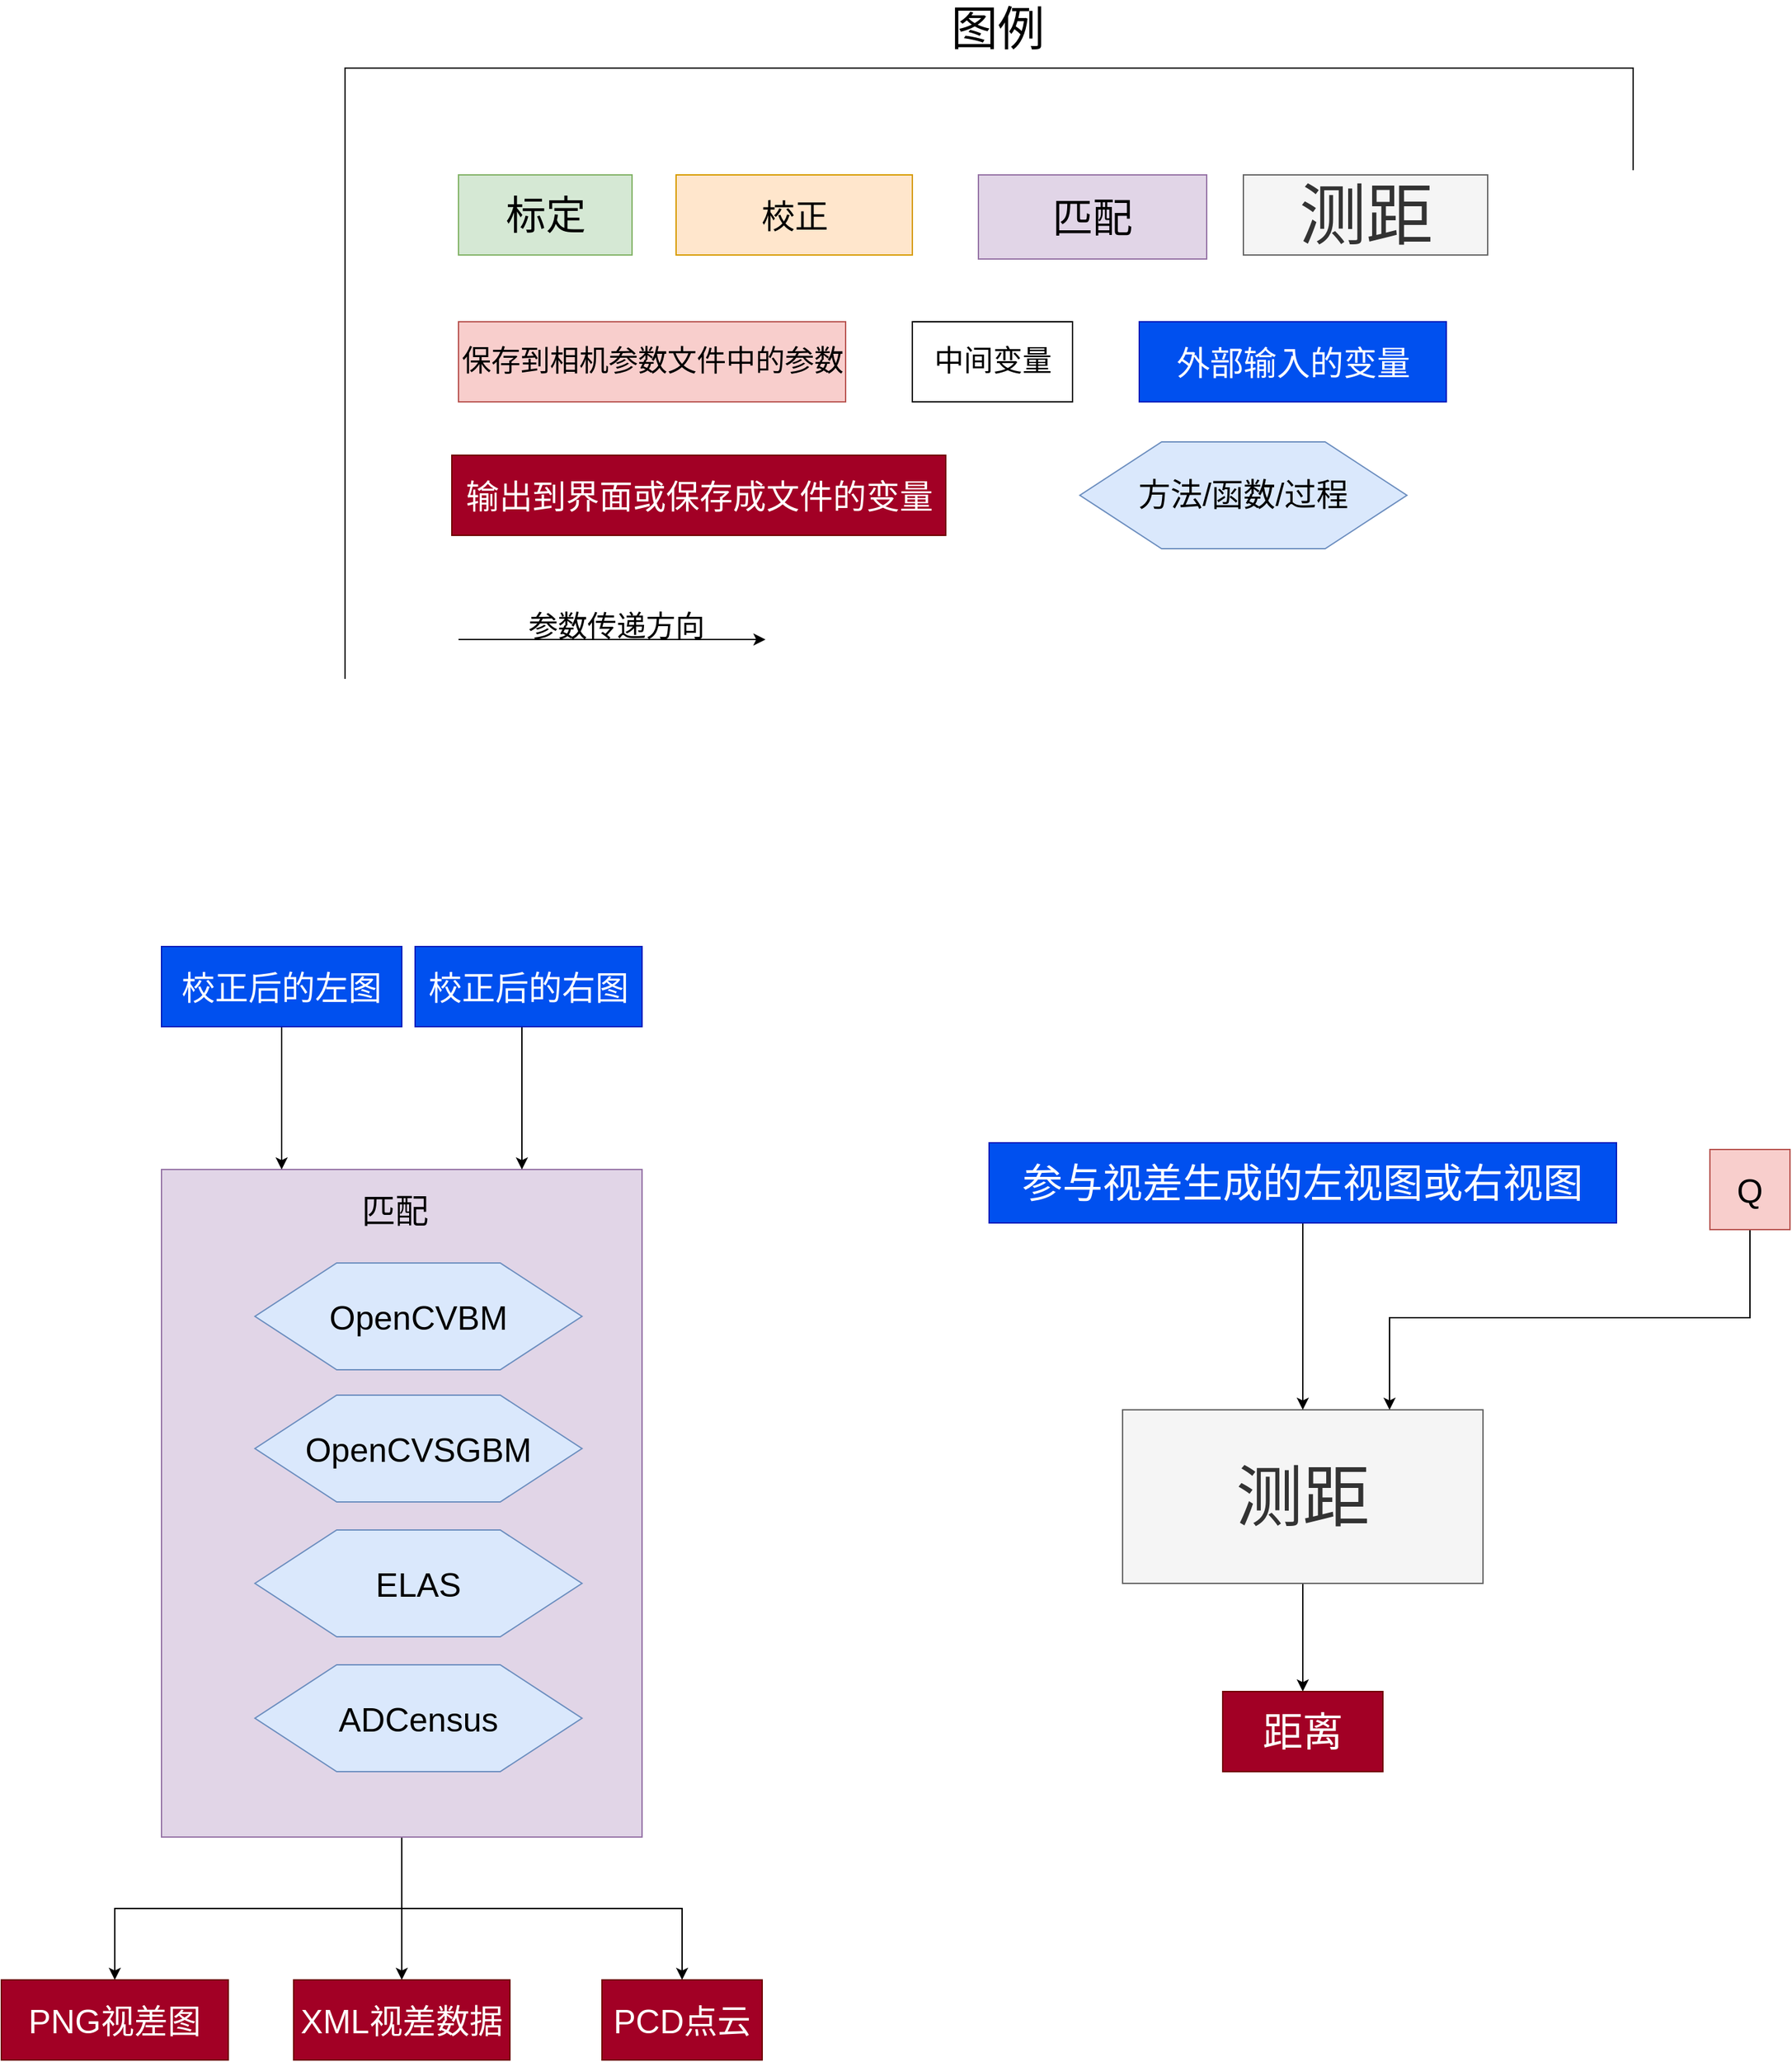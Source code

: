 <mxfile version="12.9.9" type="device" pages="7"><diagram id="8A01Q8o3aNUDR_RNNtEj" name="Evision核心功能框图"><mxGraphModel dx="-309" dy="2781" grid="1" gridSize="10" guides="1" tooltips="1" connect="1" arrows="1" fold="1" page="1" pageScale="1" pageWidth="827" pageHeight="1169" math="0" shadow="0"><root><mxCell id="0"/><mxCell id="1" parent="0"/><mxCell id="dnh1ErrHETw4_Y93pnbv-255" value="" style="rounded=0;whiteSpace=wrap;html=1;" parent="1" vertex="1"><mxGeometry x="3447.5" y="-175" width="965" height="500" as="geometry"/></mxCell><mxCell id="dnh1ErrHETw4_Y93pnbv-240" style="edgeStyle=orthogonalEdgeStyle;rounded=0;orthogonalLoop=1;jettySize=auto;html=1;" parent="1" source="dnh1ErrHETw4_Y93pnbv-224" target="dnh1ErrHETw4_Y93pnbv-237" edge="1"><mxGeometry relative="1" as="geometry"/></mxCell><mxCell id="dnh1ErrHETw4_Y93pnbv-241" style="edgeStyle=orthogonalEdgeStyle;rounded=0;orthogonalLoop=1;jettySize=auto;html=1;" parent="1" source="dnh1ErrHETw4_Y93pnbv-224" target="dnh1ErrHETw4_Y93pnbv-239" edge="1"><mxGeometry relative="1" as="geometry"/></mxCell><mxCell id="dnh1ErrHETw4_Y93pnbv-242" style="edgeStyle=orthogonalEdgeStyle;rounded=0;orthogonalLoop=1;jettySize=auto;html=1;" parent="1" source="dnh1ErrHETw4_Y93pnbv-224" target="dnh1ErrHETw4_Y93pnbv-238" edge="1"><mxGeometry relative="1" as="geometry"/></mxCell><mxCell id="dnh1ErrHETw4_Y93pnbv-224" value="" style="rounded=0;whiteSpace=wrap;html=1;fillColor=#e1d5e7;strokeColor=#9673a6;" parent="1" vertex="1"><mxGeometry x="3310" y="650" width="360" height="500" as="geometry"/></mxCell><mxCell id="dnh1ErrHETw4_Y93pnbv-113" value="&lt;font style=&quot;font-size: 30px&quot;&gt;标定&lt;/font&gt;" style="rounded=0;whiteSpace=wrap;html=1;fillColor=#d5e8d4;strokeColor=#82b366;" parent="1" vertex="1"><mxGeometry x="3532.5" y="-95" width="130" height="60" as="geometry"/></mxCell><mxCell id="dnh1ErrHETw4_Y93pnbv-116" value="&lt;span&gt;&lt;font style=&quot;font-size: 24px&quot;&gt;方法/函数/过程&lt;/font&gt;&lt;/span&gt;" style="shape=hexagon;perimeter=hexagonPerimeter2;whiteSpace=wrap;html=1;fillColor=#dae8fc;strokeColor=#6c8ebf;" parent="1" vertex="1"><mxGeometry x="3998" y="105" width="245" height="80" as="geometry"/></mxCell><mxCell id="dnh1ErrHETw4_Y93pnbv-119" value="&lt;font style=&quot;font-size: 22px&quot;&gt;保存到相机参数文件中的参数&lt;/font&gt;" style="rounded=0;whiteSpace=wrap;html=1;fillColor=#f8cecc;strokeColor=#b85450;" parent="1" vertex="1"><mxGeometry x="3532.5" y="15" width="290" height="60" as="geometry"/></mxCell><mxCell id="dnh1ErrHETw4_Y93pnbv-120" value="&lt;span style=&quot;font-size: 22px&quot;&gt;中间变量&lt;/span&gt;" style="rounded=0;whiteSpace=wrap;html=1;" parent="1" vertex="1"><mxGeometry x="3872.5" y="15" width="120" height="60" as="geometry"/></mxCell><mxCell id="dnh1ErrHETw4_Y93pnbv-121" value="" style="endArrow=classic;html=1;" parent="1" edge="1"><mxGeometry width="50" height="50" relative="1" as="geometry"><mxPoint x="3532.5" y="253" as="sourcePoint"/><mxPoint x="3762.5" y="253" as="targetPoint"/></mxGeometry></mxCell><mxCell id="dnh1ErrHETw4_Y93pnbv-122" value="&lt;font style=&quot;font-size: 22px&quot;&gt;参数传递方向&lt;/font&gt;" style="text;html=1;resizable=0;points=[];autosize=1;align=left;verticalAlign=top;spacingTop=-4;" parent="1" vertex="1"><mxGeometry x="3582.5" y="228" width="150" height="20" as="geometry"/></mxCell><mxCell id="dnh1ErrHETw4_Y93pnbv-216" value="&lt;font style=&quot;font-size: 25px&quot;&gt;校正&lt;/font&gt;" style="rounded=0;whiteSpace=wrap;html=1;fillColor=#ffe6cc;strokeColor=#d79b00;" parent="1" vertex="1"><mxGeometry x="3695.5" y="-95" width="177" height="60" as="geometry"/></mxCell><mxCell id="dnh1ErrHETw4_Y93pnbv-217" value="&lt;font style=&quot;font-size: 25px&quot;&gt;外部输入的变量&lt;/font&gt;" style="rounded=0;whiteSpace=wrap;html=1;fillColor=#0050ef;strokeColor=#001DBC;fontColor=#ffffff;" parent="1" vertex="1"><mxGeometry x="4042.5" y="15" width="230" height="60" as="geometry"/></mxCell><mxCell id="dnh1ErrHETw4_Y93pnbv-218" value="&lt;font style=&quot;font-size: 25px&quot;&gt;输出到界面或保存成文件的变量&lt;/font&gt;" style="rounded=0;whiteSpace=wrap;html=1;fillColor=#a20025;strokeColor=#6F0000;fontColor=#ffffff;" parent="1" vertex="1"><mxGeometry x="3527.5" y="115" width="370" height="60" as="geometry"/></mxCell><mxCell id="dnh1ErrHETw4_Y93pnbv-225" value="&lt;span style=&quot;font-size: 25px&quot;&gt;匹配&lt;/span&gt;" style="text;html=1;strokeColor=none;fillColor=none;align=center;verticalAlign=middle;whiteSpace=wrap;rounded=0;" parent="1" vertex="1"><mxGeometry x="3455" y="670" width="60" height="20" as="geometry"/></mxCell><mxCell id="dnh1ErrHETw4_Y93pnbv-226" value="&lt;span&gt;&lt;font style=&quot;font-size: 25px&quot;&gt;OpenCVBM&lt;/font&gt;&lt;/span&gt;&lt;br&gt;" style="shape=hexagon;perimeter=hexagonPerimeter2;whiteSpace=wrap;html=1;fillColor=#dae8fc;strokeColor=#6c8ebf;" parent="1" vertex="1"><mxGeometry x="3380" y="720" width="245" height="80" as="geometry"/></mxCell><mxCell id="dnh1ErrHETw4_Y93pnbv-227" value="&lt;span&gt;&lt;font style=&quot;font-size: 25px&quot;&gt;OpenCVSGBM&lt;/font&gt;&lt;/span&gt;&lt;br&gt;" style="shape=hexagon;perimeter=hexagonPerimeter2;whiteSpace=wrap;html=1;fillColor=#dae8fc;strokeColor=#6c8ebf;" parent="1" vertex="1"><mxGeometry x="3380" y="819" width="245" height="80" as="geometry"/></mxCell><mxCell id="dnh1ErrHETw4_Y93pnbv-228" value="&lt;span&gt;&lt;font style=&quot;font-size: 25px&quot;&gt;ELAS&lt;/font&gt;&lt;/span&gt;&lt;br&gt;" style="shape=hexagon;perimeter=hexagonPerimeter2;whiteSpace=wrap;html=1;fillColor=#dae8fc;strokeColor=#6c8ebf;" parent="1" vertex="1"><mxGeometry x="3380" y="920" width="245" height="80" as="geometry"/></mxCell><mxCell id="dnh1ErrHETw4_Y93pnbv-229" value="&lt;span&gt;&lt;font style=&quot;font-size: 25px&quot;&gt;ADCensus&lt;/font&gt;&lt;/span&gt;&lt;br&gt;" style="shape=hexagon;perimeter=hexagonPerimeter2;whiteSpace=wrap;html=1;fillColor=#dae8fc;strokeColor=#6c8ebf;" parent="1" vertex="1"><mxGeometry x="3380" y="1021" width="245" height="80" as="geometry"/></mxCell><mxCell id="dnh1ErrHETw4_Y93pnbv-233" style="edgeStyle=orthogonalEdgeStyle;rounded=0;orthogonalLoop=1;jettySize=auto;html=1;entryX=0.25;entryY=0;entryDx=0;entryDy=0;" parent="1" source="dnh1ErrHETw4_Y93pnbv-230" target="dnh1ErrHETw4_Y93pnbv-224" edge="1"><mxGeometry relative="1" as="geometry"/></mxCell><mxCell id="dnh1ErrHETw4_Y93pnbv-230" value="&lt;font style=&quot;font-size: 25px&quot;&gt;校正后的左图&lt;/font&gt;" style="rounded=0;whiteSpace=wrap;html=1;fillColor=#0050ef;strokeColor=#001DBC;fontColor=#ffffff;" parent="1" vertex="1"><mxGeometry x="3310" y="483" width="180" height="60" as="geometry"/></mxCell><mxCell id="dnh1ErrHETw4_Y93pnbv-236" style="edgeStyle=orthogonalEdgeStyle;rounded=0;orthogonalLoop=1;jettySize=auto;html=1;" parent="1" source="dnh1ErrHETw4_Y93pnbv-231" target="dnh1ErrHETw4_Y93pnbv-224" edge="1"><mxGeometry relative="1" as="geometry"><Array as="points"><mxPoint x="3580" y="590"/><mxPoint x="3580" y="590"/></Array></mxGeometry></mxCell><mxCell id="dnh1ErrHETw4_Y93pnbv-231" value="&lt;font style=&quot;font-size: 25px&quot;&gt;校正后的右图&lt;/font&gt;" style="rounded=0;whiteSpace=wrap;html=1;fillColor=#0050ef;strokeColor=#001DBC;fontColor=#ffffff;" parent="1" vertex="1"><mxGeometry x="3500" y="483" width="170" height="60" as="geometry"/></mxCell><mxCell id="dnh1ErrHETw4_Y93pnbv-237" value="&lt;font style=&quot;font-size: 25px&quot;&gt;PNG视差图&lt;/font&gt;" style="rounded=0;whiteSpace=wrap;html=1;fillColor=#a20025;strokeColor=#6F0000;fontColor=#ffffff;" parent="1" vertex="1"><mxGeometry x="3190" y="1257" width="170" height="60" as="geometry"/></mxCell><mxCell id="dnh1ErrHETw4_Y93pnbv-238" value="&lt;font style=&quot;font-size: 25px&quot;&gt;PCD点云&lt;/font&gt;" style="rounded=0;whiteSpace=wrap;html=1;fillColor=#a20025;strokeColor=#6F0000;fontColor=#ffffff;" parent="1" vertex="1"><mxGeometry x="3640" y="1257" width="120" height="60" as="geometry"/></mxCell><mxCell id="dnh1ErrHETw4_Y93pnbv-239" value="&lt;font style=&quot;font-size: 25px&quot;&gt;XML视差数据&lt;/font&gt;" style="rounded=0;whiteSpace=wrap;html=1;fillColor=#a20025;strokeColor=#6F0000;fontColor=#ffffff;" parent="1" vertex="1"><mxGeometry x="3409" y="1257" width="162" height="60" as="geometry"/></mxCell><mxCell id="dnh1ErrHETw4_Y93pnbv-252" style="edgeStyle=orthogonalEdgeStyle;rounded=0;orthogonalLoop=1;jettySize=auto;html=1;" parent="1" source="dnh1ErrHETw4_Y93pnbv-243" target="dnh1ErrHETw4_Y93pnbv-251" edge="1"><mxGeometry relative="1" as="geometry"/></mxCell><mxCell id="dnh1ErrHETw4_Y93pnbv-243" value="&lt;font style=&quot;font-size: 50px&quot;&gt;测距&lt;/font&gt;" style="rounded=0;whiteSpace=wrap;html=1;fillColor=#f5f5f5;strokeColor=#666666;fontColor=#333333;" parent="1" vertex="1"><mxGeometry x="4030" y="830" width="270" height="130" as="geometry"/></mxCell><mxCell id="dnh1ErrHETw4_Y93pnbv-249" style="edgeStyle=orthogonalEdgeStyle;rounded=0;orthogonalLoop=1;jettySize=auto;html=1;" parent="1" source="dnh1ErrHETw4_Y93pnbv-244" target="dnh1ErrHETw4_Y93pnbv-243" edge="1"><mxGeometry relative="1" as="geometry"/></mxCell><mxCell id="dnh1ErrHETw4_Y93pnbv-244" value="&lt;font style=&quot;font-size: 30px&quot;&gt;参与视差生成的左视图或右视图&lt;/font&gt;" style="rounded=0;whiteSpace=wrap;html=1;fillColor=#0050ef;strokeColor=#001DBC;fontColor=#ffffff;" parent="1" vertex="1"><mxGeometry x="3930" y="630" width="470" height="60" as="geometry"/></mxCell><mxCell id="dnh1ErrHETw4_Y93pnbv-250" style="edgeStyle=orthogonalEdgeStyle;rounded=0;orthogonalLoop=1;jettySize=auto;html=1;" parent="1" source="dnh1ErrHETw4_Y93pnbv-248" target="dnh1ErrHETw4_Y93pnbv-243" edge="1"><mxGeometry relative="1" as="geometry"><Array as="points"><mxPoint x="4500" y="761"/><mxPoint x="4230" y="761"/></Array></mxGeometry></mxCell><mxCell id="dnh1ErrHETw4_Y93pnbv-248" value="&lt;font style=&quot;font-size: 25px&quot;&gt;Q&lt;/font&gt;&lt;br&gt;" style="rounded=0;whiteSpace=wrap;html=1;fillColor=#f8cecc;strokeColor=#b85450;" parent="1" vertex="1"><mxGeometry x="4470" y="635" width="60" height="60" as="geometry"/></mxCell><mxCell id="dnh1ErrHETw4_Y93pnbv-251" value="&lt;font style=&quot;font-size: 30px&quot;&gt;距离&lt;/font&gt;" style="rounded=0;whiteSpace=wrap;html=1;fillColor=#a20025;strokeColor=#6F0000;fontColor=#ffffff;" parent="1" vertex="1"><mxGeometry x="4105" y="1041" width="120" height="60" as="geometry"/></mxCell><mxCell id="dnh1ErrHETw4_Y93pnbv-253" value="&lt;font style=&quot;font-size: 30px&quot;&gt;匹配&lt;/font&gt;" style="rounded=0;whiteSpace=wrap;html=1;fillColor=#e1d5e7;strokeColor=#9673a6;" parent="1" vertex="1"><mxGeometry x="3922" y="-95" width="171" height="63" as="geometry"/></mxCell><mxCell id="dnh1ErrHETw4_Y93pnbv-254" value="&lt;font style=&quot;font-size: 50px&quot;&gt;测距&lt;/font&gt;" style="rounded=0;whiteSpace=wrap;html=1;fillColor=#f5f5f5;strokeColor=#666666;fontColor=#333333;" parent="1" vertex="1"><mxGeometry x="4120.5" y="-95" width="183" height="60" as="geometry"/></mxCell><mxCell id="dnh1ErrHETw4_Y93pnbv-256" value="&lt;font style=&quot;font-size: 35px&quot;&gt;图例&lt;/font&gt;" style="text;html=1;strokeColor=none;fillColor=none;align=center;verticalAlign=middle;whiteSpace=wrap;rounded=0;" parent="1" vertex="1"><mxGeometry x="3856" y="-215" width="161" height="20" as="geometry"/></mxCell></root></mxGraphModel></diagram><diagram id="SznCsULMmDP4XB5H_Yuz" name="标定"><mxGraphModel dx="1271" dy="2795" grid="1" gridSize="10" guides="1" tooltips="1" connect="1" arrows="1" fold="1" page="1" pageScale="1" pageWidth="827" pageHeight="1169" math="0" shadow="0"><root><mxCell id="R2tRXHzyNpMdnscJB-D--0"/><mxCell id="R2tRXHzyNpMdnscJB-D--1" parent="R2tRXHzyNpMdnscJB-D--0"/><mxCell id="iwNVYU_ioYWh-2qW77Mf-1" value="" style="rounded=0;whiteSpace=wrap;html=1;shadow=0;comic=0;fillColor=#e1d5e7;strokeColor=#9673a6;" vertex="1" parent="R2tRXHzyNpMdnscJB-D--1"><mxGeometry x="1030" y="700" width="990" height="660" as="geometry"/></mxCell><mxCell id="iwNVYU_ioYWh-2qW77Mf-0" value="" style="rounded=0;whiteSpace=wrap;html=1;shadow=0;comic=0;fillColor=#ffe6cc;strokeColor=#d79b00;" vertex="1" parent="R2tRXHzyNpMdnscJB-D--1"><mxGeometry x="1030" y="-140" width="990" height="830" as="geometry"/></mxCell><mxCell id="15vzDClo9HSaOyNCeJ3x-0" style="edgeStyle=orthogonalEdgeStyle;rounded=0;orthogonalLoop=1;jettySize=auto;html=1;strokeWidth=2;" edge="1" parent="R2tRXHzyNpMdnscJB-D--1" source="PodK0CrG97kHqoVCvJ0g-1" target="PodK0CrG97kHqoVCvJ0g-119"><mxGeometry relative="1" as="geometry"><Array as="points"><mxPoint x="1338" y="1000"/><mxPoint x="1338" y="1000"/></Array></mxGeometry></mxCell><mxCell id="PodK0CrG97kHqoVCvJ0g-1" value="R-L&lt;br&gt;" style="rounded=0;whiteSpace=wrap;html=1;fillColor=#f8cecc;strokeColor=#b85450;" vertex="1" parent="R2tRXHzyNpMdnscJB-D--1"><mxGeometry x="1310" y="890" width="62.5" height="60" as="geometry"/></mxCell><mxCell id="15vzDClo9HSaOyNCeJ3x-2" style="edgeStyle=orthogonalEdgeStyle;rounded=0;orthogonalLoop=1;jettySize=auto;html=1;strokeWidth=2;" edge="1" parent="R2tRXHzyNpMdnscJB-D--1" source="PodK0CrG97kHqoVCvJ0g-4" target="PodK0CrG97kHqoVCvJ0g-117"><mxGeometry relative="1" as="geometry"><Array as="points"><mxPoint x="1650" y="990"/><mxPoint x="1650" y="990"/></Array></mxGeometry></mxCell><mxCell id="PodK0CrG97kHqoVCvJ0g-4" value="P-R&lt;br&gt;" style="rounded=0;whiteSpace=wrap;html=1;fillColor=#f8cecc;strokeColor=#b85450;" vertex="1" parent="R2tRXHzyNpMdnscJB-D--1"><mxGeometry x="1614" y="890" width="60" height="60" as="geometry"/></mxCell><mxCell id="15vzDClo9HSaOyNCeJ3x-1" style="edgeStyle=orthogonalEdgeStyle;rounded=0;orthogonalLoop=1;jettySize=auto;html=1;strokeWidth=2;" edge="1" parent="R2tRXHzyNpMdnscJB-D--1" source="PodK0CrG97kHqoVCvJ0g-6" target="PodK0CrG97kHqoVCvJ0g-119"><mxGeometry relative="1" as="geometry"><Array as="points"><mxPoint x="1415" y="1040"/></Array></mxGeometry></mxCell><mxCell id="PodK0CrG97kHqoVCvJ0g-6" value="P-L&lt;br&gt;" style="rounded=0;whiteSpace=wrap;html=1;fillColor=#f8cecc;strokeColor=#b85450;" vertex="1" parent="R2tRXHzyNpMdnscJB-D--1"><mxGeometry x="1380" y="890" width="70" height="60" as="geometry"/></mxCell><mxCell id="PodK0CrG97kHqoVCvJ0g-7" value="Q&lt;br&gt;" style="rounded=0;whiteSpace=wrap;html=1;fillColor=#f8cecc;strokeColor=#b85450;" vertex="1" parent="R2tRXHzyNpMdnscJB-D--1"><mxGeometry x="1460" y="890" width="70" height="60" as="geometry"/></mxCell><mxCell id="15vzDClo9HSaOyNCeJ3x-9" style="edgeStyle=orthogonalEdgeStyle;rounded=0;orthogonalLoop=1;jettySize=auto;html=1;strokeWidth=2;" edge="1" parent="R2tRXHzyNpMdnscJB-D--1" source="PodK0CrG97kHqoVCvJ0g-9" target="15vzDClo9HSaOyNCeJ3x-8"><mxGeometry relative="1" as="geometry"><Array as="points"><mxPoint x="1237.5" y="1190"/><mxPoint x="1237.5" y="1190"/></Array></mxGeometry></mxCell><mxCell id="PodK0CrG97kHqoVCvJ0g-9" value="MapX-L&lt;br&gt;" style="rounded=0;whiteSpace=wrap;html=1;fillColor=#ffffff;strokeColor=#000000;" vertex="1" parent="R2tRXHzyNpMdnscJB-D--1"><mxGeometry x="1206" y="1100" width="70" height="60" as="geometry"/></mxCell><mxCell id="15vzDClo9HSaOyNCeJ3x-10" style="edgeStyle=orthogonalEdgeStyle;rounded=0;orthogonalLoop=1;jettySize=auto;html=1;strokeWidth=2;" edge="1" parent="R2tRXHzyNpMdnscJB-D--1" source="PodK0CrG97kHqoVCvJ0g-11" target="15vzDClo9HSaOyNCeJ3x-8"><mxGeometry relative="1" as="geometry"><Array as="points"><mxPoint x="1335.5" y="1200"/><mxPoint x="1335.5" y="1200"/></Array></mxGeometry></mxCell><mxCell id="PodK0CrG97kHqoVCvJ0g-11" value="MapY-L&lt;br&gt;" style="rounded=0;whiteSpace=wrap;html=1;fillColor=#ffffff;strokeColor=#000000;" vertex="1" parent="R2tRXHzyNpMdnscJB-D--1"><mxGeometry x="1300" y="1100" width="70" height="60" as="geometry"/></mxCell><mxCell id="15vzDClo9HSaOyNCeJ3x-15" style="edgeStyle=orthogonalEdgeStyle;rounded=0;orthogonalLoop=1;jettySize=auto;html=1;strokeWidth=2;" edge="1" parent="R2tRXHzyNpMdnscJB-D--1" source="PodK0CrG97kHqoVCvJ0g-13" target="15vzDClo9HSaOyNCeJ3x-14"><mxGeometry relative="1" as="geometry"><Array as="points"><mxPoint x="1646.5" y="1190"/><mxPoint x="1646.5" y="1190"/></Array></mxGeometry></mxCell><mxCell id="PodK0CrG97kHqoVCvJ0g-13" value="MapX-R&lt;br&gt;" style="rounded=0;whiteSpace=wrap;html=1;fillColor=#ffffff;strokeColor=#000000;" vertex="1" parent="R2tRXHzyNpMdnscJB-D--1"><mxGeometry x="1611.5" y="1100" width="70" height="60" as="geometry"/></mxCell><mxCell id="15vzDClo9HSaOyNCeJ3x-16" style="edgeStyle=orthogonalEdgeStyle;rounded=0;orthogonalLoop=1;jettySize=auto;html=1;strokeWidth=2;" edge="1" parent="R2tRXHzyNpMdnscJB-D--1" source="PodK0CrG97kHqoVCvJ0g-15" target="15vzDClo9HSaOyNCeJ3x-14"><mxGeometry relative="1" as="geometry"><Array as="points"><mxPoint x="1752.5" y="1200"/><mxPoint x="1752.5" y="1200"/></Array></mxGeometry></mxCell><mxCell id="PodK0CrG97kHqoVCvJ0g-15" value="MapY-R&lt;br&gt;" style="rounded=0;whiteSpace=wrap;html=1;fillColor=#ffffff;strokeColor=#000000;" vertex="1" parent="R2tRXHzyNpMdnscJB-D--1"><mxGeometry x="1717.5" y="1100" width="70" height="60" as="geometry"/></mxCell><mxCell id="PodK0CrG97kHqoVCvJ0g-16" value="&lt;font style=&quot;font-size: 25px&quot;&gt;标定效果可视化&lt;/font&gt;" style="text;html=1;strokeColor=none;fillColor=none;align=center;verticalAlign=middle;whiteSpace=wrap;rounded=0;rotation=0;" vertex="1" parent="R2tRXHzyNpMdnscJB-D--1"><mxGeometry x="1403" y="1070" width="200" height="20" as="geometry"/></mxCell><mxCell id="PodK0CrG97kHqoVCvJ0g-17" style="edgeStyle=orthogonalEdgeStyle;rounded=0;orthogonalLoop=1;jettySize=auto;html=1;strokeWidth=2;" edge="1" parent="R2tRXHzyNpMdnscJB-D--1" source="PodK0CrG97kHqoVCvJ0g-20" target="PodK0CrG97kHqoVCvJ0g-101"><mxGeometry relative="1" as="geometry"><Array as="points"><mxPoint x="1240" y="140"/><mxPoint x="1240" y="140"/></Array><mxPoint x="1240" y="170" as="targetPoint"/></mxGeometry></mxCell><mxCell id="PodK0CrG97kHqoVCvJ0g-18" style="edgeStyle=orthogonalEdgeStyle;rounded=0;orthogonalLoop=1;jettySize=auto;html=1;strokeWidth=2;" edge="1" parent="R2tRXHzyNpMdnscJB-D--1" source="PodK0CrG97kHqoVCvJ0g-20" target="PodK0CrG97kHqoVCvJ0g-108"><mxGeometry relative="1" as="geometry"><Array as="points"><mxPoint x="1070" y="70"/><mxPoint x="1070" y="420"/><mxPoint x="1470" y="420"/></Array><mxPoint x="1470.0" y="460" as="targetPoint"/></mxGeometry></mxCell><mxCell id="PodK0CrG97kHqoVCvJ0g-19" style="edgeStyle=orthogonalEdgeStyle;rounded=0;orthogonalLoop=1;jettySize=auto;html=1;strokeWidth=2;" edge="1" parent="R2tRXHzyNpMdnscJB-D--1" source="PodK0CrG97kHqoVCvJ0g-92" target="15vzDClo9HSaOyNCeJ3x-8"><mxGeometry relative="1" as="geometry"><mxPoint x="1215.0" y="1300" as="targetPoint"/><Array as="points"><mxPoint x="1050" y="-90"/><mxPoint x="1050" y="1230"/></Array></mxGeometry></mxCell><mxCell id="PodK0CrG97kHqoVCvJ0g-20" value="ImagePoints_L&lt;br&gt;" style="rounded=0;whiteSpace=wrap;html=1;" vertex="1" parent="R2tRXHzyNpMdnscJB-D--1"><mxGeometry x="1190" y="40" width="120" height="60" as="geometry"/></mxCell><mxCell id="PodK0CrG97kHqoVCvJ0g-22" style="edgeStyle=orthogonalEdgeStyle;rounded=0;orthogonalLoop=1;jettySize=auto;html=1;strokeWidth=2;" edge="1" parent="R2tRXHzyNpMdnscJB-D--1" source="PodK0CrG97kHqoVCvJ0g-24" target="PodK0CrG97kHqoVCvJ0g-108"><mxGeometry relative="1" as="geometry"><Array as="points"><mxPoint x="1960" y="70"/><mxPoint x="1960" y="420"/><mxPoint x="1530" y="420"/></Array><mxPoint x="1530.0" y="460" as="targetPoint"/></mxGeometry></mxCell><mxCell id="PodK0CrG97kHqoVCvJ0g-23" style="edgeStyle=orthogonalEdgeStyle;rounded=0;orthogonalLoop=1;jettySize=auto;html=1;strokeWidth=2;" edge="1" parent="R2tRXHzyNpMdnscJB-D--1" source="PodK0CrG97kHqoVCvJ0g-94" target="15vzDClo9HSaOyNCeJ3x-14"><mxGeometry relative="1" as="geometry"><mxPoint x="1692" y="1340" as="targetPoint"/><Array as="points"><mxPoint x="1980" y="-90"/><mxPoint x="1980" y="1230"/></Array></mxGeometry></mxCell><mxCell id="PodK0CrG97kHqoVCvJ0g-105" style="edgeStyle=orthogonalEdgeStyle;rounded=0;orthogonalLoop=1;jettySize=auto;html=1;strokeWidth=2;" edge="1" parent="R2tRXHzyNpMdnscJB-D--1" source="PodK0CrG97kHqoVCvJ0g-24" target="PodK0CrG97kHqoVCvJ0g-104"><mxGeometry relative="1" as="geometry"/></mxCell><mxCell id="PodK0CrG97kHqoVCvJ0g-24" value="ImagePoints_R&lt;br&gt;" style="rounded=0;whiteSpace=wrap;html=1;" vertex="1" parent="R2tRXHzyNpMdnscJB-D--1"><mxGeometry x="1700" y="40" width="120" height="60" as="geometry"/></mxCell><mxCell id="PodK0CrG97kHqoVCvJ0g-31" style="edgeStyle=orthogonalEdgeStyle;rounded=0;orthogonalLoop=1;jettySize=auto;html=1;strokeWidth=2;" edge="1" parent="R2tRXHzyNpMdnscJB-D--1" source="PodK0CrG97kHqoVCvJ0g-34" target="PodK0CrG97kHqoVCvJ0g-101"><mxGeometry relative="1" as="geometry"><Array as="points"><mxPoint x="1380" y="120"/><mxPoint x="1250" y="120"/></Array><mxPoint x="1250" y="170" as="targetPoint"/></mxGeometry></mxCell><mxCell id="PodK0CrG97kHqoVCvJ0g-32" style="edgeStyle=orthogonalEdgeStyle;rounded=0;orthogonalLoop=1;jettySize=auto;html=1;strokeWidth=2;" edge="1" parent="R2tRXHzyNpMdnscJB-D--1" source="PodK0CrG97kHqoVCvJ0g-34" target="PodK0CrG97kHqoVCvJ0g-104"><mxGeometry relative="1" as="geometry"><Array as="points"><mxPoint x="1460" y="140"/><mxPoint x="1740" y="140"/></Array><mxPoint x="1760.0" y="170" as="targetPoint"/></mxGeometry></mxCell><mxCell id="PodK0CrG97kHqoVCvJ0g-33" style="edgeStyle=orthogonalEdgeStyle;rounded=0;orthogonalLoop=1;jettySize=auto;html=1;strokeWidth=2;" edge="1" parent="R2tRXHzyNpMdnscJB-D--1" source="PodK0CrG97kHqoVCvJ0g-34" target="PodK0CrG97kHqoVCvJ0g-108"><mxGeometry relative="1" as="geometry"><Array as="points"><mxPoint x="1400" y="280"/><mxPoint x="1500" y="280"/></Array><mxPoint x="1500.0" y="460" as="targetPoint"/></mxGeometry></mxCell><mxCell id="PodK0CrG97kHqoVCvJ0g-34" value="标定板规格&lt;br&gt;W*H&lt;br&gt;" style="rounded=0;whiteSpace=wrap;html=1;" vertex="1" parent="R2tRXHzyNpMdnscJB-D--1"><mxGeometry x="1352.5" y="40" width="120" height="60" as="geometry"/></mxCell><mxCell id="PodK0CrG97kHqoVCvJ0g-35" style="edgeStyle=orthogonalEdgeStyle;rounded=0;orthogonalLoop=1;jettySize=auto;html=1;strokeWidth=2;" edge="1" parent="R2tRXHzyNpMdnscJB-D--1" source="PodK0CrG97kHqoVCvJ0g-38" target="PodK0CrG97kHqoVCvJ0g-108"><mxGeometry relative="1" as="geometry"><Array as="points"><mxPoint x="1180" y="410"/><mxPoint x="1480" y="410"/></Array><mxPoint x="1480.0" y="460" as="targetPoint"/></mxGeometry></mxCell><mxCell id="PodK0CrG97kHqoVCvJ0g-36" style="edgeStyle=orthogonalEdgeStyle;rounded=0;orthogonalLoop=1;jettySize=auto;html=1;strokeWidth=2;" edge="1" parent="R2tRXHzyNpMdnscJB-D--1" source="PodK0CrG97kHqoVCvJ0g-38" target="PodK0CrG97kHqoVCvJ0g-109"><mxGeometry relative="1" as="geometry"><Array as="points"><mxPoint x="1170" y="740"/></Array><mxPoint x="1450" y="840" as="targetPoint"/></mxGeometry></mxCell><mxCell id="PodK0CrG97kHqoVCvJ0g-37" style="edgeStyle=orthogonalEdgeStyle;rounded=0;orthogonalLoop=1;jettySize=auto;html=1;strokeWidth=2;" edge="1" parent="R2tRXHzyNpMdnscJB-D--1" source="PodK0CrG97kHqoVCvJ0g-38" target="PodK0CrG97kHqoVCvJ0g-119"><mxGeometry relative="1" as="geometry"><mxPoint x="1300.0" y="1080" as="targetPoint"/><Array as="points"><mxPoint x="1160" y="1040"/></Array></mxGeometry></mxCell><mxCell id="PodK0CrG97kHqoVCvJ0g-38" value="相机矩阵-L" style="rounded=0;whiteSpace=wrap;html=1;fillColor=#f8cecc;strokeColor=#b85450;" vertex="1" parent="R2tRXHzyNpMdnscJB-D--1"><mxGeometry x="1110" y="320" width="120" height="60" as="geometry"/></mxCell><mxCell id="PodK0CrG97kHqoVCvJ0g-39" style="edgeStyle=orthogonalEdgeStyle;rounded=0;orthogonalLoop=1;jettySize=auto;html=1;strokeWidth=2;" edge="1" parent="R2tRXHzyNpMdnscJB-D--1" source="PodK0CrG97kHqoVCvJ0g-42" target="PodK0CrG97kHqoVCvJ0g-108"><mxGeometry relative="1" as="geometry"><Array as="points"><mxPoint x="1680" y="400"/><mxPoint x="1510" y="400"/></Array><mxPoint x="1510.0" y="460" as="targetPoint"/></mxGeometry></mxCell><mxCell id="PodK0CrG97kHqoVCvJ0g-40" style="edgeStyle=orthogonalEdgeStyle;rounded=0;orthogonalLoop=1;jettySize=auto;html=1;strokeWidth=2;" edge="1" parent="R2tRXHzyNpMdnscJB-D--1" source="PodK0CrG97kHqoVCvJ0g-42" target="PodK0CrG97kHqoVCvJ0g-109"><mxGeometry relative="1" as="geometry"><Array as="points"><mxPoint x="1690" y="730"/></Array><mxPoint x="1510" y="840" as="targetPoint"/></mxGeometry></mxCell><mxCell id="PodK0CrG97kHqoVCvJ0g-42" value="相机矩阵-R" style="rounded=0;whiteSpace=wrap;html=1;fillColor=#f8cecc;strokeColor=#b85450;" vertex="1" parent="R2tRXHzyNpMdnscJB-D--1"><mxGeometry x="1620" y="320" width="120" height="60" as="geometry"/></mxCell><mxCell id="PodK0CrG97kHqoVCvJ0g-43" style="edgeStyle=orthogonalEdgeStyle;rounded=0;orthogonalLoop=1;jettySize=auto;html=1;strokeWidth=2;" edge="1" parent="R2tRXHzyNpMdnscJB-D--1" source="PodK0CrG97kHqoVCvJ0g-46" target="PodK0CrG97kHqoVCvJ0g-108"><mxGeometry relative="1" as="geometry"><Array as="points"><mxPoint x="1830" y="410"/><mxPoint x="1520" y="410"/></Array><mxPoint x="1520.0" y="460" as="targetPoint"/></mxGeometry></mxCell><mxCell id="PodK0CrG97kHqoVCvJ0g-44" style="edgeStyle=orthogonalEdgeStyle;rounded=0;orthogonalLoop=1;jettySize=auto;html=1;strokeWidth=2;" edge="1" parent="R2tRXHzyNpMdnscJB-D--1" source="PodK0CrG97kHqoVCvJ0g-46" target="PodK0CrG97kHqoVCvJ0g-109"><mxGeometry relative="1" as="geometry"><mxPoint x="1520" y="840" as="targetPoint"/><Array as="points"><mxPoint x="1840" y="740"/></Array></mxGeometry></mxCell><mxCell id="PodK0CrG97kHqoVCvJ0g-45" style="edgeStyle=orthogonalEdgeStyle;rounded=0;orthogonalLoop=1;jettySize=auto;html=1;strokeWidth=2;" edge="1" parent="R2tRXHzyNpMdnscJB-D--1" source="PodK0CrG97kHqoVCvJ0g-46" target="PodK0CrG97kHqoVCvJ0g-117"><mxGeometry relative="1" as="geometry"><mxPoint x="1635" y="1150" as="targetPoint"/><Array as="points"><mxPoint x="1850" y="1040"/></Array></mxGeometry></mxCell><mxCell id="PodK0CrG97kHqoVCvJ0g-46" value="畸变系数-R" style="rounded=0;whiteSpace=wrap;html=1;fillColor=#f8cecc;strokeColor=#b85450;" vertex="1" parent="R2tRXHzyNpMdnscJB-D--1"><mxGeometry x="1780" y="320" width="120" height="60" as="geometry"/></mxCell><mxCell id="PodK0CrG97kHqoVCvJ0g-47" style="edgeStyle=orthogonalEdgeStyle;rounded=0;orthogonalLoop=1;jettySize=auto;html=1;strokeWidth=2;" edge="1" parent="R2tRXHzyNpMdnscJB-D--1" source="PodK0CrG97kHqoVCvJ0g-50" target="PodK0CrG97kHqoVCvJ0g-108"><mxGeometry relative="1" as="geometry"><Array as="points"><mxPoint x="1320" y="400"/><mxPoint x="1490" y="400"/></Array><mxPoint x="1490.0" y="460" as="targetPoint"/></mxGeometry></mxCell><mxCell id="PodK0CrG97kHqoVCvJ0g-48" style="edgeStyle=orthogonalEdgeStyle;rounded=0;orthogonalLoop=1;jettySize=auto;html=1;strokeWidth=2;" edge="1" parent="R2tRXHzyNpMdnscJB-D--1" source="PodK0CrG97kHqoVCvJ0g-50" target="PodK0CrG97kHqoVCvJ0g-109"><mxGeometry relative="1" as="geometry"><Array as="points"><mxPoint x="1310" y="730"/></Array><mxPoint x="1470" y="840" as="targetPoint"/></mxGeometry></mxCell><mxCell id="PodK0CrG97kHqoVCvJ0g-49" style="edgeStyle=orthogonalEdgeStyle;rounded=0;orthogonalLoop=1;jettySize=auto;html=1;strokeWidth=2;" edge="1" parent="R2tRXHzyNpMdnscJB-D--1" source="PodK0CrG97kHqoVCvJ0g-50" target="PodK0CrG97kHqoVCvJ0g-119"><mxGeometry relative="1" as="geometry"><mxPoint x="1300.0" y="1000" as="targetPoint"/><Array as="points"><mxPoint x="1300" y="690"/><mxPoint x="1300" y="690"/></Array></mxGeometry></mxCell><mxCell id="PodK0CrG97kHqoVCvJ0g-50" value="畸变系数-L" style="rounded=0;whiteSpace=wrap;html=1;fillColor=#f8cecc;strokeColor=#b85450;" vertex="1" parent="R2tRXHzyNpMdnscJB-D--1"><mxGeometry x="1269" y="320" width="120" height="60" as="geometry"/></mxCell><mxCell id="PodK0CrG97kHqoVCvJ0g-51" style="edgeStyle=orthogonalEdgeStyle;rounded=0;orthogonalLoop=1;jettySize=auto;html=1;strokeWidth=2;" edge="1" parent="R2tRXHzyNpMdnscJB-D--1" source="PodK0CrG97kHqoVCvJ0g-54" target="PodK0CrG97kHqoVCvJ0g-108"><mxGeometry relative="1" as="geometry"><Array as="points"><mxPoint x="1610" y="280"/><mxPoint x="1500" y="280"/></Array><mxPoint x="1500.0" y="460" as="targetPoint"/></mxGeometry></mxCell><mxCell id="PodK0CrG97kHqoVCvJ0g-52" style="edgeStyle=orthogonalEdgeStyle;rounded=0;orthogonalLoop=1;jettySize=auto;html=1;strokeWidth=2;" edge="1" parent="R2tRXHzyNpMdnscJB-D--1" source="PodK0CrG97kHqoVCvJ0g-54" target="PodK0CrG97kHqoVCvJ0g-101"><mxGeometry relative="1" as="geometry"><Array as="points"><mxPoint x="1560" y="130"/><mxPoint x="1260" y="130"/></Array><mxPoint x="1260" y="170" as="targetPoint"/></mxGeometry></mxCell><mxCell id="PodK0CrG97kHqoVCvJ0g-53" style="edgeStyle=orthogonalEdgeStyle;rounded=0;orthogonalLoop=1;jettySize=auto;html=1;strokeWidth=2;" edge="1" parent="R2tRXHzyNpMdnscJB-D--1" source="PodK0CrG97kHqoVCvJ0g-54" target="PodK0CrG97kHqoVCvJ0g-104"><mxGeometry relative="1" as="geometry"><Array as="points"><mxPoint x="1630" y="130"/><mxPoint x="1750" y="130"/></Array><mxPoint x="1770.0" y="170" as="targetPoint"/></mxGeometry></mxCell><mxCell id="PodK0CrG97kHqoVCvJ0g-54" value="标定板尺寸&lt;br&gt;(方格边长)&lt;br&gt;" style="rounded=0;whiteSpace=wrap;html=1;" vertex="1" parent="R2tRXHzyNpMdnscJB-D--1"><mxGeometry x="1534" y="40" width="120" height="60" as="geometry"/></mxCell><mxCell id="PodK0CrG97kHqoVCvJ0g-55" style="edgeStyle=orthogonalEdgeStyle;rounded=0;orthogonalLoop=1;jettySize=auto;html=1;strokeWidth=2;" edge="1" parent="R2tRXHzyNpMdnscJB-D--1" source="PodK0CrG97kHqoVCvJ0g-108" target="PodK0CrG97kHqoVCvJ0g-61"><mxGeometry relative="1" as="geometry"><Array as="points"><mxPoint x="1535" y="560"/><mxPoint x="1535" y="560"/></Array><mxPoint x="1534.966" y="540" as="sourcePoint"/></mxGeometry></mxCell><mxCell id="PodK0CrG97kHqoVCvJ0g-56" style="edgeStyle=orthogonalEdgeStyle;rounded=0;orthogonalLoop=1;jettySize=auto;html=1;strokeWidth=2;" edge="1" parent="R2tRXHzyNpMdnscJB-D--1" source="PodK0CrG97kHqoVCvJ0g-108" target="PodK0CrG97kHqoVCvJ0g-63"><mxGeometry relative="1" as="geometry"><Array as="points"><mxPoint x="1461" y="550"/><mxPoint x="1461" y="550"/></Array><mxPoint x="1464.966" y="540" as="sourcePoint"/></mxGeometry></mxCell><mxCell id="PodK0CrG97kHqoVCvJ0g-57" style="edgeStyle=orthogonalEdgeStyle;rounded=0;orthogonalLoop=1;jettySize=auto;html=1;strokeWidth=2;" edge="1" parent="R2tRXHzyNpMdnscJB-D--1" source="PodK0CrG97kHqoVCvJ0g-108" target="PodK0CrG97kHqoVCvJ0g-64"><mxGeometry relative="1" as="geometry"><Array as="points"/><mxPoint x="1420.0" y="500" as="sourcePoint"/></mxGeometry></mxCell><mxCell id="PodK0CrG97kHqoVCvJ0g-58" style="edgeStyle=orthogonalEdgeStyle;rounded=0;orthogonalLoop=1;jettySize=auto;html=1;strokeWidth=2;" edge="1" parent="R2tRXHzyNpMdnscJB-D--1" source="PodK0CrG97kHqoVCvJ0g-108" target="PodK0CrG97kHqoVCvJ0g-65"><mxGeometry relative="1" as="geometry"><Array as="points"/><mxPoint x="1580.0" y="500" as="sourcePoint"/></mxGeometry></mxCell><mxCell id="PodK0CrG97kHqoVCvJ0g-60" style="edgeStyle=orthogonalEdgeStyle;rounded=0;orthogonalLoop=1;jettySize=auto;html=1;strokeWidth=2;" edge="1" parent="R2tRXHzyNpMdnscJB-D--1" source="PodK0CrG97kHqoVCvJ0g-61" target="PodK0CrG97kHqoVCvJ0g-109"><mxGeometry relative="1" as="geometry"><Array as="points"><mxPoint x="1535" y="710"/><mxPoint x="1535" y="710"/></Array><mxPoint x="1530" y="840" as="targetPoint"/></mxGeometry></mxCell><mxCell id="PodK0CrG97kHqoVCvJ0g-61" value="两个相机之间的旋转矩阵&lt;br&gt;R&lt;br&gt;" style="rounded=0;whiteSpace=wrap;html=1;fillColor=#f8cecc;strokeColor=#b85450;" vertex="1" parent="R2tRXHzyNpMdnscJB-D--1"><mxGeometry x="1505" y="605" width="60" height="60" as="geometry"/></mxCell><mxCell id="PodK0CrG97kHqoVCvJ0g-62" style="edgeStyle=orthogonalEdgeStyle;rounded=0;orthogonalLoop=1;jettySize=auto;html=1;strokeWidth=2;" edge="1" parent="R2tRXHzyNpMdnscJB-D--1" source="PodK0CrG97kHqoVCvJ0g-63" target="PodK0CrG97kHqoVCvJ0g-109"><mxGeometry relative="1" as="geometry"><Array as="points"><mxPoint x="1461" y="710"/><mxPoint x="1461" y="710"/></Array><mxPoint x="1461.3" y="840" as="targetPoint"/></mxGeometry></mxCell><mxCell id="PodK0CrG97kHqoVCvJ0g-63" value="两个相机之间的平移矩阵&lt;br&gt;T&lt;br&gt;" style="rounded=0;whiteSpace=wrap;html=1;fillColor=#f8cecc;strokeColor=#b85450;" vertex="1" parent="R2tRXHzyNpMdnscJB-D--1"><mxGeometry x="1430" y="605" width="62.5" height="60" as="geometry"/></mxCell><mxCell id="PodK0CrG97kHqoVCvJ0g-64" value="本质矩阵&lt;br&gt;E&lt;br&gt;" style="rounded=0;whiteSpace=wrap;html=1;fillColor=#f8cecc;strokeColor=#b85450;" vertex="1" parent="R2tRXHzyNpMdnscJB-D--1"><mxGeometry x="1335" y="470" width="70" height="60" as="geometry"/></mxCell><mxCell id="PodK0CrG97kHqoVCvJ0g-65" value="基本矩阵&lt;br&gt;F&lt;br&gt;" style="rounded=0;whiteSpace=wrap;html=1;fillColor=#f8cecc;strokeColor=#b85450;" vertex="1" parent="R2tRXHzyNpMdnscJB-D--1"><mxGeometry x="1585" y="470" width="70" height="60" as="geometry"/></mxCell><mxCell id="PodK0CrG97kHqoVCvJ0g-66" value="ROI1" style="rounded=0;whiteSpace=wrap;html=1;fillColor=#f8cecc;strokeColor=#b85450;" vertex="1" parent="R2tRXHzyNpMdnscJB-D--1"><mxGeometry x="1352.5" y="790" width="70" height="60" as="geometry"/></mxCell><mxCell id="PodK0CrG97kHqoVCvJ0g-67" value="ROI2" style="rounded=0;whiteSpace=wrap;html=1;fillColor=#f8cecc;strokeColor=#b85450;" vertex="1" parent="R2tRXHzyNpMdnscJB-D--1"><mxGeometry x="1575" y="790" width="70" height="60" as="geometry"/></mxCell><mxCell id="PodK0CrG97kHqoVCvJ0g-86" style="edgeStyle=orthogonalEdgeStyle;rounded=0;orthogonalLoop=1;jettySize=auto;html=1;strokeWidth=2;" edge="1" parent="R2tRXHzyNpMdnscJB-D--1" source="PodK0CrG97kHqoVCvJ0g-87" target="PodK0CrG97kHqoVCvJ0g-90"><mxGeometry relative="1" as="geometry"><Array as="points"><mxPoint x="1390" y="1320"/><mxPoint x="1390" y="1320"/></Array></mxGeometry></mxCell><mxCell id="PodK0CrG97kHqoVCvJ0g-87" value="Image-Undistort-L" style="rounded=0;whiteSpace=wrap;html=1;" vertex="1" parent="R2tRXHzyNpMdnscJB-D--1"><mxGeometry x="1222.5" y="1290" width="120" height="60" as="geometry"/></mxCell><mxCell id="PodK0CrG97kHqoVCvJ0g-88" style="edgeStyle=orthogonalEdgeStyle;rounded=0;orthogonalLoop=1;jettySize=auto;html=1;strokeWidth=2;" edge="1" parent="R2tRXHzyNpMdnscJB-D--1" source="PodK0CrG97kHqoVCvJ0g-89" target="PodK0CrG97kHqoVCvJ0g-90"><mxGeometry relative="1" as="geometry"><Array as="points"><mxPoint x="1610" y="1320"/><mxPoint x="1610" y="1320"/></Array></mxGeometry></mxCell><mxCell id="PodK0CrG97kHqoVCvJ0g-89" value="Image-Undistort-R&lt;br&gt;" style="rounded=0;whiteSpace=wrap;html=1;" vertex="1" parent="R2tRXHzyNpMdnscJB-D--1"><mxGeometry x="1642.5" y="1290" width="120" height="60" as="geometry"/></mxCell><mxCell id="PodK0CrG97kHqoVCvJ0g-90" value="标定时显示校正和对正效果" style="shape=hexagon;perimeter=hexagonPerimeter2;whiteSpace=wrap;html=1;fillColor=#a20025;strokeColor=#6F0000;fontColor=#ffffff;" vertex="1" parent="R2tRXHzyNpMdnscJB-D--1"><mxGeometry x="1395" y="1280" width="180" height="80" as="geometry"/></mxCell><mxCell id="PodK0CrG97kHqoVCvJ0g-91" style="edgeStyle=orthogonalEdgeStyle;rounded=0;orthogonalLoop=1;jettySize=auto;html=1;strokeWidth=2;" edge="1" parent="R2tRXHzyNpMdnscJB-D--1" source="PodK0CrG97kHqoVCvJ0g-92" target="PodK0CrG97kHqoVCvJ0g-99"><mxGeometry relative="1" as="geometry"><mxPoint x="1260" y="-100.0" as="targetPoint"/></mxGeometry></mxCell><mxCell id="PodK0CrG97kHqoVCvJ0g-92" value="左相机标定板图片序列" style="rounded=0;whiteSpace=wrap;html=1;fillColor=#0050ef;strokeColor=#001DBC;fontColor=#ffffff;" vertex="1" parent="R2tRXHzyNpMdnscJB-D--1"><mxGeometry x="1180" y="-120" width="140" height="60" as="geometry"/></mxCell><mxCell id="PodK0CrG97kHqoVCvJ0g-93" style="edgeStyle=orthogonalEdgeStyle;rounded=0;orthogonalLoop=1;jettySize=auto;html=1;strokeWidth=2;" edge="1" parent="R2tRXHzyNpMdnscJB-D--1" source="PodK0CrG97kHqoVCvJ0g-94" target="PodK0CrG97kHqoVCvJ0g-100"><mxGeometry relative="1" as="geometry"><mxPoint x="1760" y="-100" as="targetPoint"/></mxGeometry></mxCell><mxCell id="PodK0CrG97kHqoVCvJ0g-94" value="右相机标定板图片序列" style="rounded=0;whiteSpace=wrap;html=1;fillColor=#0050ef;strokeColor=#001DBC;fontColor=#ffffff;" vertex="1" parent="R2tRXHzyNpMdnscJB-D--1"><mxGeometry x="1687.5" y="-120" width="145" height="60" as="geometry"/></mxCell><mxCell id="PodK0CrG97kHqoVCvJ0g-95" style="edgeStyle=orthogonalEdgeStyle;rounded=0;orthogonalLoop=1;jettySize=auto;html=1;strokeWidth=2;" edge="1" parent="R2tRXHzyNpMdnscJB-D--1" source="PodK0CrG97kHqoVCvJ0g-99" target="PodK0CrG97kHqoVCvJ0g-20"><mxGeometry relative="1" as="geometry"><Array as="points"/><mxPoint x="1260" y="-20.0" as="sourcePoint"/></mxGeometry></mxCell><mxCell id="PodK0CrG97kHqoVCvJ0g-96" style="edgeStyle=orthogonalEdgeStyle;rounded=0;orthogonalLoop=1;jettySize=auto;html=1;strokeWidth=2;" edge="1" parent="R2tRXHzyNpMdnscJB-D--1" source="PodK0CrG97kHqoVCvJ0g-100" target="PodK0CrG97kHqoVCvJ0g-24"><mxGeometry relative="1" as="geometry"><mxPoint x="1760" y="-20" as="sourcePoint"/></mxGeometry></mxCell><mxCell id="15vzDClo9HSaOyNCeJ3x-3" style="edgeStyle=orthogonalEdgeStyle;rounded=0;orthogonalLoop=1;jettySize=auto;html=1;strokeWidth=2;" edge="1" parent="R2tRXHzyNpMdnscJB-D--1" source="PodK0CrG97kHqoVCvJ0g-98" target="PodK0CrG97kHqoVCvJ0g-117"><mxGeometry relative="1" as="geometry"><Array as="points"><mxPoint x="1571" y="1040"/></Array></mxGeometry></mxCell><mxCell id="PodK0CrG97kHqoVCvJ0g-98" value="R-R&lt;br&gt;" style="rounded=0;whiteSpace=wrap;html=1;fillColor=#f8cecc;strokeColor=#b85450;" vertex="1" parent="R2tRXHzyNpMdnscJB-D--1"><mxGeometry x="1540" y="890" width="63" height="60" as="geometry"/></mxCell><mxCell id="PodK0CrG97kHqoVCvJ0g-99" value="&lt;span&gt;角点检测&lt;/span&gt;" style="rounded=1;whiteSpace=wrap;html=1;fillColor=#dae8fc;strokeColor=#6c8ebf;" vertex="1" parent="R2tRXHzyNpMdnscJB-D--1"><mxGeometry x="1190" y="-40" width="120" height="60" as="geometry"/></mxCell><mxCell id="PodK0CrG97kHqoVCvJ0g-100" value="&lt;span&gt;角点检测&lt;/span&gt;" style="rounded=1;whiteSpace=wrap;html=1;fillColor=#dae8fc;strokeColor=#6c8ebf;" vertex="1" parent="R2tRXHzyNpMdnscJB-D--1"><mxGeometry x="1700" y="-40" width="120" height="60" as="geometry"/></mxCell><mxCell id="PodK0CrG97kHqoVCvJ0g-102" style="edgeStyle=orthogonalEdgeStyle;rounded=0;orthogonalLoop=1;jettySize=auto;html=1;strokeWidth=2;" edge="1" parent="R2tRXHzyNpMdnscJB-D--1" source="PodK0CrG97kHqoVCvJ0g-101" target="PodK0CrG97kHqoVCvJ0g-38"><mxGeometry relative="1" as="geometry"><Array as="points"><mxPoint x="1170" y="210"/></Array></mxGeometry></mxCell><mxCell id="PodK0CrG97kHqoVCvJ0g-103" style="edgeStyle=orthogonalEdgeStyle;rounded=0;orthogonalLoop=1;jettySize=auto;html=1;strokeWidth=2;" edge="1" parent="R2tRXHzyNpMdnscJB-D--1" source="PodK0CrG97kHqoVCvJ0g-101" target="PodK0CrG97kHqoVCvJ0g-50"><mxGeometry relative="1" as="geometry"><Array as="points"><mxPoint x="1330" y="210"/></Array></mxGeometry></mxCell><mxCell id="PodK0CrG97kHqoVCvJ0g-101" value="&lt;span&gt;单目标定&lt;/span&gt;" style="rounded=1;whiteSpace=wrap;html=1;fillColor=#dae8fc;strokeColor=#6c8ebf;" vertex="1" parent="R2tRXHzyNpMdnscJB-D--1"><mxGeometry x="1190" y="180" width="120" height="60" as="geometry"/></mxCell><mxCell id="PodK0CrG97kHqoVCvJ0g-106" style="edgeStyle=orthogonalEdgeStyle;rounded=0;orthogonalLoop=1;jettySize=auto;html=1;strokeWidth=2;" edge="1" parent="R2tRXHzyNpMdnscJB-D--1" source="PodK0CrG97kHqoVCvJ0g-104" target="PodK0CrG97kHqoVCvJ0g-42"><mxGeometry relative="1" as="geometry"><Array as="points"><mxPoint x="1680" y="210"/></Array></mxGeometry></mxCell><mxCell id="PodK0CrG97kHqoVCvJ0g-107" style="edgeStyle=orthogonalEdgeStyle;rounded=0;orthogonalLoop=1;jettySize=auto;html=1;strokeWidth=2;" edge="1" parent="R2tRXHzyNpMdnscJB-D--1" source="PodK0CrG97kHqoVCvJ0g-104" target="PodK0CrG97kHqoVCvJ0g-46"><mxGeometry relative="1" as="geometry"><Array as="points"><mxPoint x="1840" y="210"/></Array></mxGeometry></mxCell><mxCell id="PodK0CrG97kHqoVCvJ0g-104" value="&lt;span&gt;单目标定&lt;/span&gt;" style="rounded=1;whiteSpace=wrap;html=1;fillColor=#dae8fc;strokeColor=#6c8ebf;" vertex="1" parent="R2tRXHzyNpMdnscJB-D--1"><mxGeometry x="1700" y="180" width="120" height="60" as="geometry"/></mxCell><mxCell id="PodK0CrG97kHqoVCvJ0g-108" value="&lt;span&gt;双目标定&lt;/span&gt;&lt;br&gt;&lt;span&gt;StereoCalibrate&lt;/span&gt;" style="rounded=1;whiteSpace=wrap;html=1;fillColor=#dae8fc;strokeColor=#6c8ebf;" vertex="1" parent="R2tRXHzyNpMdnscJB-D--1"><mxGeometry x="1435" y="470" width="120" height="60" as="geometry"/></mxCell><mxCell id="PodK0CrG97kHqoVCvJ0g-110" style="edgeStyle=orthogonalEdgeStyle;rounded=0;orthogonalLoop=1;jettySize=auto;html=1;strokeWidth=2;" edge="1" parent="R2tRXHzyNpMdnscJB-D--1" source="PodK0CrG97kHqoVCvJ0g-109" target="PodK0CrG97kHqoVCvJ0g-66"><mxGeometry relative="1" as="geometry"/></mxCell><mxCell id="PodK0CrG97kHqoVCvJ0g-111" style="edgeStyle=orthogonalEdgeStyle;rounded=0;orthogonalLoop=1;jettySize=auto;html=1;strokeWidth=2;" edge="1" parent="R2tRXHzyNpMdnscJB-D--1" source="PodK0CrG97kHqoVCvJ0g-109" target="PodK0CrG97kHqoVCvJ0g-67"><mxGeometry relative="1" as="geometry"/></mxCell><mxCell id="PodK0CrG97kHqoVCvJ0g-112" style="edgeStyle=orthogonalEdgeStyle;rounded=0;orthogonalLoop=1;jettySize=auto;html=1;strokeWidth=2;" edge="1" parent="R2tRXHzyNpMdnscJB-D--1" source="PodK0CrG97kHqoVCvJ0g-109" target="PodK0CrG97kHqoVCvJ0g-1"><mxGeometry relative="1" as="geometry"><Array as="points"><mxPoint x="1495" y="870"/><mxPoint x="1338" y="870"/></Array></mxGeometry></mxCell><mxCell id="PodK0CrG97kHqoVCvJ0g-113" style="edgeStyle=orthogonalEdgeStyle;rounded=0;orthogonalLoop=1;jettySize=auto;html=1;strokeWidth=2;" edge="1" parent="R2tRXHzyNpMdnscJB-D--1" source="PodK0CrG97kHqoVCvJ0g-109" target="PodK0CrG97kHqoVCvJ0g-6"><mxGeometry relative="1" as="geometry"><Array as="points"><mxPoint x="1495" y="870"/><mxPoint x="1415" y="870"/></Array></mxGeometry></mxCell><mxCell id="PodK0CrG97kHqoVCvJ0g-114" style="edgeStyle=orthogonalEdgeStyle;rounded=0;orthogonalLoop=1;jettySize=auto;html=1;strokeWidth=2;" edge="1" parent="R2tRXHzyNpMdnscJB-D--1" source="PodK0CrG97kHqoVCvJ0g-109" target="PodK0CrG97kHqoVCvJ0g-7"><mxGeometry relative="1" as="geometry"><Array as="points"><mxPoint x="1495" y="880"/><mxPoint x="1495" y="880"/></Array></mxGeometry></mxCell><mxCell id="PodK0CrG97kHqoVCvJ0g-115" style="edgeStyle=orthogonalEdgeStyle;rounded=0;orthogonalLoop=1;jettySize=auto;html=1;strokeWidth=2;" edge="1" parent="R2tRXHzyNpMdnscJB-D--1" source="PodK0CrG97kHqoVCvJ0g-109" target="PodK0CrG97kHqoVCvJ0g-98"><mxGeometry relative="1" as="geometry"><Array as="points"><mxPoint x="1495" y="870"/><mxPoint x="1572" y="870"/></Array></mxGeometry></mxCell><mxCell id="PodK0CrG97kHqoVCvJ0g-116" style="edgeStyle=orthogonalEdgeStyle;rounded=0;orthogonalLoop=1;jettySize=auto;html=1;strokeWidth=2;" edge="1" parent="R2tRXHzyNpMdnscJB-D--1" source="PodK0CrG97kHqoVCvJ0g-109" target="PodK0CrG97kHqoVCvJ0g-4"><mxGeometry relative="1" as="geometry"><Array as="points"><mxPoint x="1495" y="870"/><mxPoint x="1644" y="870"/></Array></mxGeometry></mxCell><mxCell id="PodK0CrG97kHqoVCvJ0g-109" value="&lt;span&gt;stereoRectify&lt;/span&gt;" style="rounded=1;whiteSpace=wrap;html=1;fillColor=#dae8fc;strokeColor=#6c8ebf;" vertex="1" parent="R2tRXHzyNpMdnscJB-D--1"><mxGeometry x="1435" y="720" width="120" height="60" as="geometry"/></mxCell><mxCell id="15vzDClo9HSaOyNCeJ3x-6" style="edgeStyle=orthogonalEdgeStyle;rounded=0;orthogonalLoop=1;jettySize=auto;html=1;strokeWidth=2;" edge="1" parent="R2tRXHzyNpMdnscJB-D--1" source="PodK0CrG97kHqoVCvJ0g-117" target="PodK0CrG97kHqoVCvJ0g-13"><mxGeometry relative="1" as="geometry"><Array as="points"><mxPoint x="1649" y="1080"/><mxPoint x="1649" y="1080"/></Array></mxGeometry></mxCell><mxCell id="15vzDClo9HSaOyNCeJ3x-7" style="edgeStyle=orthogonalEdgeStyle;rounded=0;orthogonalLoop=1;jettySize=auto;html=1;strokeWidth=2;" edge="1" parent="R2tRXHzyNpMdnscJB-D--1" source="PodK0CrG97kHqoVCvJ0g-117" target="PodK0CrG97kHqoVCvJ0g-15"><mxGeometry relative="1" as="geometry"><Array as="points"><mxPoint x="1755" y="1090"/><mxPoint x="1755" y="1090"/></Array></mxGeometry></mxCell><mxCell id="PodK0CrG97kHqoVCvJ0g-117" value="&lt;span&gt;initUndistortRectifyMap&lt;/span&gt;" style="rounded=1;whiteSpace=wrap;html=1;fillColor=#dae8fc;strokeColor=#6c8ebf;" vertex="1" parent="R2tRXHzyNpMdnscJB-D--1"><mxGeometry x="1630" y="1010" width="140" height="60" as="geometry"/></mxCell><mxCell id="PodK0CrG97kHqoVCvJ0g-118" style="edgeStyle=orthogonalEdgeStyle;rounded=0;orthogonalLoop=1;jettySize=auto;html=1;strokeWidth=2;" edge="1" parent="R2tRXHzyNpMdnscJB-D--1" source="PodK0CrG97kHqoVCvJ0g-42" target="PodK0CrG97kHqoVCvJ0g-117"><mxGeometry relative="1" as="geometry"><mxPoint x="1700" y="1084.737" as="targetPoint"/><Array as="points"><mxPoint x="1700" y="550"/><mxPoint x="1700" y="550"/></Array><mxPoint x="1700" y="380" as="sourcePoint"/></mxGeometry></mxCell><mxCell id="15vzDClo9HSaOyNCeJ3x-4" style="edgeStyle=orthogonalEdgeStyle;rounded=0;orthogonalLoop=1;jettySize=auto;html=1;strokeWidth=2;" edge="1" parent="R2tRXHzyNpMdnscJB-D--1" source="PodK0CrG97kHqoVCvJ0g-119" target="PodK0CrG97kHqoVCvJ0g-9"><mxGeometry relative="1" as="geometry"><Array as="points"><mxPoint x="1240" y="1090"/><mxPoint x="1240" y="1090"/></Array></mxGeometry></mxCell><mxCell id="15vzDClo9HSaOyNCeJ3x-5" style="edgeStyle=orthogonalEdgeStyle;rounded=0;orthogonalLoop=1;jettySize=auto;html=1;strokeWidth=2;" edge="1" parent="R2tRXHzyNpMdnscJB-D--1" source="PodK0CrG97kHqoVCvJ0g-119" target="PodK0CrG97kHqoVCvJ0g-11"><mxGeometry relative="1" as="geometry"><Array as="points"><mxPoint x="1338" y="1090"/><mxPoint x="1338" y="1090"/></Array></mxGeometry></mxCell><mxCell id="PodK0CrG97kHqoVCvJ0g-119" value="&lt;span&gt;initUndistortRectifyMap&lt;/span&gt;" style="rounded=1;whiteSpace=wrap;html=1;fillColor=#dae8fc;strokeColor=#6c8ebf;" vertex="1" parent="R2tRXHzyNpMdnscJB-D--1"><mxGeometry x="1220" y="1010" width="140" height="60" as="geometry"/></mxCell><mxCell id="15vzDClo9HSaOyNCeJ3x-17" style="edgeStyle=orthogonalEdgeStyle;rounded=0;orthogonalLoop=1;jettySize=auto;html=1;strokeWidth=2;" edge="1" parent="R2tRXHzyNpMdnscJB-D--1" source="15vzDClo9HSaOyNCeJ3x-8" target="PodK0CrG97kHqoVCvJ0g-87"><mxGeometry relative="1" as="geometry"/></mxCell><mxCell id="15vzDClo9HSaOyNCeJ3x-8" value="&lt;span&gt;remap&lt;/span&gt;" style="rounded=1;whiteSpace=wrap;html=1;fillColor=#dae8fc;strokeColor=#6c8ebf;" vertex="1" parent="R2tRXHzyNpMdnscJB-D--1"><mxGeometry x="1217.5" y="1200" width="130" height="60" as="geometry"/></mxCell><mxCell id="15vzDClo9HSaOyNCeJ3x-18" style="edgeStyle=orthogonalEdgeStyle;rounded=0;orthogonalLoop=1;jettySize=auto;html=1;strokeWidth=2;" edge="1" parent="R2tRXHzyNpMdnscJB-D--1" source="15vzDClo9HSaOyNCeJ3x-14" target="PodK0CrG97kHqoVCvJ0g-89"><mxGeometry relative="1" as="geometry"/></mxCell><mxCell id="15vzDClo9HSaOyNCeJ3x-14" value="&lt;span&gt;remap&lt;/span&gt;" style="rounded=1;whiteSpace=wrap;html=1;fillColor=#dae8fc;strokeColor=#6c8ebf;" vertex="1" parent="R2tRXHzyNpMdnscJB-D--1"><mxGeometry x="1637.5" y="1200" width="130" height="60" as="geometry"/></mxCell><mxCell id="iwNVYU_ioYWh-2qW77Mf-2" value="&lt;font style=&quot;font-size: 25px&quot;&gt;标定&lt;/font&gt;" style="text;html=1;strokeColor=none;fillColor=none;align=center;verticalAlign=middle;whiteSpace=wrap;rounded=0;rotation=0;" vertex="1" parent="R2tRXHzyNpMdnscJB-D--1"><mxGeometry x="1474" y="-100" width="60" height="20" as="geometry"/></mxCell></root></mxGraphModel></diagram><diagram id="CCwUJioUakxzpq-RBTkp" name="校正"><mxGraphModel dx="156" dy="1343" grid="1" gridSize="10" guides="1" tooltips="1" connect="1" arrows="1" fold="1" page="1" pageScale="1" pageWidth="827" pageHeight="1169" math="0" shadow="0"><root><mxCell id="jvcvpH08CtfxEIqmPw3m-0"/><mxCell id="jvcvpH08CtfxEIqmPw3m-1" parent="jvcvpH08CtfxEIqmPw3m-0"/><mxCell id="VTn0h78sAayUtFcwUtV0-85" value="" style="rounded=0;whiteSpace=wrap;html=1;shadow=0;comic=0;fillColor=#e1d5e7;strokeColor=#9673a6;" parent="jvcvpH08CtfxEIqmPw3m-1" vertex="1"><mxGeometry x="2220" y="440" width="510" height="420" as="geometry"/></mxCell><mxCell id="VTn0h78sAayUtFcwUtV0-83" value="" style="rounded=0;whiteSpace=wrap;html=1;shadow=0;comic=0;fillColor=#fff2cc;strokeColor=#d6b656;" parent="jvcvpH08CtfxEIqmPw3m-1" vertex="1"><mxGeometry x="2579.5" y="140" width="420" height="290" as="geometry"/></mxCell><mxCell id="VTn0h78sAayUtFcwUtV0-81" value="" style="rounded=0;whiteSpace=wrap;html=1;shadow=0;comic=0;fillColor=#fff2cc;strokeColor=#d6b656;" parent="jvcvpH08CtfxEIqmPw3m-1" vertex="1"><mxGeometry x="1960" y="140" width="420" height="290" as="geometry"/></mxCell><mxCell id="VTn0h78sAayUtFcwUtV0-1" style="edgeStyle=orthogonalEdgeStyle;rounded=0;orthogonalLoop=1;jettySize=auto;html=1;strokeWidth=2;" parent="jvcvpH08CtfxEIqmPw3m-1" source="VTn0h78sAayUtFcwUtV0-2" target="VTn0h78sAayUtFcwUtV0-55" edge="1"><mxGeometry relative="1" as="geometry"><Array as="points"><mxPoint x="2030" y="370"/></Array><mxPoint x="2146.059" y="345" as="targetPoint"/></mxGeometry></mxCell><mxCell id="VTn0h78sAayUtFcwUtV0-2" value="原始图像-左" style="rounded=0;whiteSpace=wrap;html=1;fillColor=#0050ef;strokeColor=#001DBC;fontColor=#ffffff;" parent="jvcvpH08CtfxEIqmPw3m-1" vertex="1"><mxGeometry x="1985" y="185" width="90" height="60" as="geometry"/></mxCell><mxCell id="VTn0h78sAayUtFcwUtV0-3" style="edgeStyle=orthogonalEdgeStyle;rounded=0;orthogonalLoop=1;jettySize=auto;html=1;strokeWidth=2;" parent="jvcvpH08CtfxEIqmPw3m-1" source="VTn0h78sAayUtFcwUtV0-55" target="VTn0h78sAayUtFcwUtV0-15" edge="1"><mxGeometry relative="1" as="geometry"><mxPoint x="2165" y="425" as="sourcePoint"/></mxGeometry></mxCell><mxCell id="VTn0h78sAayUtFcwUtV0-7" style="edgeStyle=orthogonalEdgeStyle;rounded=0;orthogonalLoop=1;jettySize=auto;html=1;strokeWidth=2;" parent="jvcvpH08CtfxEIqmPw3m-1" source="VTn0h78sAayUtFcwUtV0-9" target="VTn0h78sAayUtFcwUtV0-55" edge="1"><mxGeometry relative="1" as="geometry"><Array as="points"><mxPoint x="2280" y="370"/></Array><mxPoint x="2186.059" y="345" as="targetPoint"/></mxGeometry></mxCell><mxCell id="VTn0h78sAayUtFcwUtV0-8" style="edgeStyle=orthogonalEdgeStyle;rounded=0;orthogonalLoop=1;jettySize=auto;html=1;strokeWidth=2;" parent="jvcvpH08CtfxEIqmPw3m-1" source="VTn0h78sAayUtFcwUtV0-9" target="VTn0h78sAayUtFcwUtV0-58" edge="1"><mxGeometry relative="1" as="geometry"><Array as="points"><mxPoint x="2310" y="510"/><mxPoint x="2310" y="510"/></Array><mxPoint x="2295" y="730" as="targetPoint"/></mxGeometry></mxCell><mxCell id="VTn0h78sAayUtFcwUtV0-9" value="相机矩阵-L" style="rounded=0;whiteSpace=wrap;html=1;fillColor=#f8cecc;strokeColor=#b85450;" parent="jvcvpH08CtfxEIqmPw3m-1" vertex="1"><mxGeometry x="2235" y="185" width="120" height="60" as="geometry"/></mxCell><mxCell id="VTn0h78sAayUtFcwUtV0-10" style="edgeStyle=orthogonalEdgeStyle;rounded=0;orthogonalLoop=1;jettySize=auto;html=1;strokeWidth=2;" parent="jvcvpH08CtfxEIqmPw3m-1" source="VTn0h78sAayUtFcwUtV0-11" target="VTn0h78sAayUtFcwUtV0-56" edge="1"><mxGeometry relative="1" as="geometry"><mxPoint x="2795" y="340" as="targetPoint"/></mxGeometry></mxCell><mxCell id="VTn0h78sAayUtFcwUtV0-11" value="畸变系数-R" style="rounded=0;whiteSpace=wrap;html=1;fillColor=#f8cecc;strokeColor=#b85450;" parent="jvcvpH08CtfxEIqmPw3m-1" vertex="1"><mxGeometry x="2735" y="185" width="120" height="60" as="geometry"/></mxCell><mxCell id="VTn0h78sAayUtFcwUtV0-12" style="edgeStyle=orthogonalEdgeStyle;rounded=0;orthogonalLoop=1;jettySize=auto;html=1;strokeWidth=2;" parent="jvcvpH08CtfxEIqmPw3m-1" source="VTn0h78sAayUtFcwUtV0-13" target="VTn0h78sAayUtFcwUtV0-56" edge="1"><mxGeometry relative="1" as="geometry"><Array as="points"><mxPoint x="2925" y="370"/></Array><mxPoint x="2810.059" y="340" as="targetPoint"/></mxGeometry></mxCell><mxCell id="VTn0h78sAayUtFcwUtV0-13" value="原始图像-右" style="rounded=0;whiteSpace=wrap;html=1;fillColor=#0050ef;strokeColor=#001DBC;fontColor=#ffffff;" parent="jvcvpH08CtfxEIqmPw3m-1" vertex="1"><mxGeometry x="2880" y="185" width="90" height="60" as="geometry"/></mxCell><mxCell id="VTn0h78sAayUtFcwUtV0-14" style="edgeStyle=orthogonalEdgeStyle;rounded=0;orthogonalLoop=1;jettySize=auto;html=1;strokeWidth=2;" parent="jvcvpH08CtfxEIqmPw3m-1" source="VTn0h78sAayUtFcwUtV0-15" target="VTn0h78sAayUtFcwUtV0-73" edge="1"><mxGeometry relative="1" as="geometry"><Array as="points"><mxPoint x="2160" y="820"/></Array></mxGeometry></mxCell><mxCell id="VTn0h78sAayUtFcwUtV0-15" value="&lt;span&gt;&lt;font style=&quot;font-size: 20px&quot;&gt;undistort-L&lt;/font&gt;&lt;/span&gt;" style="rounded=0;whiteSpace=wrap;html=1;" parent="jvcvpH08CtfxEIqmPw3m-1" vertex="1"><mxGeometry x="2095" y="450" width="120" height="60" as="geometry"/></mxCell><mxCell id="VTn0h78sAayUtFcwUtV0-16" style="edgeStyle=orthogonalEdgeStyle;rounded=0;orthogonalLoop=1;jettySize=auto;html=1;strokeWidth=2;" parent="jvcvpH08CtfxEIqmPw3m-1" source="VTn0h78sAayUtFcwUtV0-17" target="VTn0h78sAayUtFcwUtV0-76" edge="1"><mxGeometry relative="1" as="geometry"><Array as="points"><mxPoint x="2811" y="820"/></Array></mxGeometry></mxCell><mxCell id="VTn0h78sAayUtFcwUtV0-17" value="&lt;span&gt;&lt;font style=&quot;font-size: 20px&quot;&gt;undistort-R&lt;br&gt;&lt;/font&gt;&lt;/span&gt;" style="rounded=0;whiteSpace=wrap;html=1;" parent="jvcvpH08CtfxEIqmPw3m-1" vertex="1"><mxGeometry x="2735" y="450" width="120" height="60" as="geometry"/></mxCell><mxCell id="VTn0h78sAayUtFcwUtV0-21" style="edgeStyle=orthogonalEdgeStyle;rounded=0;orthogonalLoop=1;jettySize=auto;html=1;strokeWidth=2;" parent="jvcvpH08CtfxEIqmPw3m-1" source="VTn0h78sAayUtFcwUtV0-22" target="VTn0h78sAayUtFcwUtV0-55" edge="1"><mxGeometry relative="1" as="geometry"><Array as="points"/><mxPoint x="2165" y="345" as="targetPoint"/></mxGeometry></mxCell><mxCell id="VTn0h78sAayUtFcwUtV0-22" value="畸变系数-L" style="rounded=0;whiteSpace=wrap;html=1;fillColor=#f8cecc;strokeColor=#b85450;" parent="jvcvpH08CtfxEIqmPw3m-1" vertex="1"><mxGeometry x="2095" y="185" width="120" height="60" as="geometry"/></mxCell><mxCell id="VTn0h78sAayUtFcwUtV0-23" style="edgeStyle=orthogonalEdgeStyle;rounded=0;orthogonalLoop=1;jettySize=auto;html=1;strokeWidth=2;" parent="jvcvpH08CtfxEIqmPw3m-1" source="VTn0h78sAayUtFcwUtV0-25" target="VTn0h78sAayUtFcwUtV0-56" edge="1"><mxGeometry relative="1" as="geometry"><Array as="points"><mxPoint x="2671" y="370"/></Array><mxPoint x="2780.059" y="340" as="targetPoint"/></mxGeometry></mxCell><mxCell id="VTn0h78sAayUtFcwUtV0-24" style="edgeStyle=orthogonalEdgeStyle;rounded=0;orthogonalLoop=1;jettySize=auto;html=1;strokeWidth=2;" parent="jvcvpH08CtfxEIqmPw3m-1" source="VTn0h78sAayUtFcwUtV0-25" target="VTn0h78sAayUtFcwUtV0-59" edge="1"><mxGeometry relative="1" as="geometry"><Array as="points"><mxPoint x="2650" y="440"/><mxPoint x="2650" y="440"/></Array><mxPoint x="2646.059" y="730" as="targetPoint"/></mxGeometry></mxCell><mxCell id="VTn0h78sAayUtFcwUtV0-25" value="相机矩阵-R" style="rounded=0;whiteSpace=wrap;html=1;fillColor=#f8cecc;strokeColor=#b85450;" parent="jvcvpH08CtfxEIqmPw3m-1" vertex="1"><mxGeometry x="2589.5" y="185" width="120" height="60" as="geometry"/></mxCell><mxCell id="VTn0h78sAayUtFcwUtV0-66" style="edgeStyle=orthogonalEdgeStyle;rounded=0;orthogonalLoop=1;jettySize=auto;html=1;strokeWidth=2;" parent="jvcvpH08CtfxEIqmPw3m-1" source="VTn0h78sAayUtFcwUtV0-27" target="VTn0h78sAayUtFcwUtV0-58" edge="1"><mxGeometry relative="1" as="geometry"><Array as="points"><mxPoint x="2265" y="550"/><mxPoint x="2265" y="550"/></Array></mxGeometry></mxCell><mxCell id="VTn0h78sAayUtFcwUtV0-27" value="R-L&lt;br&gt;" style="rounded=0;whiteSpace=wrap;html=1;fillColor=#f8cecc;strokeColor=#b85450;" parent="jvcvpH08CtfxEIqmPw3m-1" vertex="1"><mxGeometry x="2230" y="450" width="70" height="60" as="geometry"/></mxCell><mxCell id="VTn0h78sAayUtFcwUtV0-67" value="" style="edgeStyle=orthogonalEdgeStyle;rounded=0;orthogonalLoop=1;jettySize=auto;html=1;strokeWidth=2;" parent="jvcvpH08CtfxEIqmPw3m-1" source="VTn0h78sAayUtFcwUtV0-29" target="VTn0h78sAayUtFcwUtV0-58" edge="1"><mxGeometry relative="1" as="geometry"><Array as="points"><mxPoint x="2355" y="550"/><mxPoint x="2355" y="550"/></Array></mxGeometry></mxCell><mxCell id="VTn0h78sAayUtFcwUtV0-29" value="P-L&lt;br&gt;" style="rounded=0;whiteSpace=wrap;html=1;fillColor=#f8cecc;strokeColor=#b85450;" parent="jvcvpH08CtfxEIqmPw3m-1" vertex="1"><mxGeometry x="2320" y="450" width="70" height="60" as="geometry"/></mxCell><mxCell id="VTn0h78sAayUtFcwUtV0-69" style="edgeStyle=orthogonalEdgeStyle;rounded=0;orthogonalLoop=1;jettySize=auto;html=1;strokeWidth=2;" parent="jvcvpH08CtfxEIqmPw3m-1" source="VTn0h78sAayUtFcwUtV0-31" target="VTn0h78sAayUtFcwUtV0-59" edge="1"><mxGeometry relative="1" as="geometry"><Array as="points"><mxPoint x="2695" y="535"/><mxPoint x="2695" y="535"/></Array></mxGeometry></mxCell><mxCell id="VTn0h78sAayUtFcwUtV0-31" value="P-R&lt;br&gt;" style="rounded=0;whiteSpace=wrap;html=1;fillColor=#f8cecc;strokeColor=#b85450;" parent="jvcvpH08CtfxEIqmPw3m-1" vertex="1"><mxGeometry x="2664.5" y="450" width="60" height="60" as="geometry"/></mxCell><mxCell id="VTn0h78sAayUtFcwUtV0-68" style="edgeStyle=orthogonalEdgeStyle;rounded=0;orthogonalLoop=1;jettySize=auto;html=1;strokeWidth=2;" parent="jvcvpH08CtfxEIqmPw3m-1" source="VTn0h78sAayUtFcwUtV0-36" target="VTn0h78sAayUtFcwUtV0-59" edge="1"><mxGeometry relative="1" as="geometry"><Array as="points"><mxPoint x="2599" y="550"/><mxPoint x="2599" y="550"/></Array></mxGeometry></mxCell><mxCell id="VTn0h78sAayUtFcwUtV0-36" value="R-R&lt;br&gt;" style="rounded=0;whiteSpace=wrap;html=1;fillColor=#f8cecc;strokeColor=#b85450;" parent="jvcvpH08CtfxEIqmPw3m-1" vertex="1"><mxGeometry x="2567.5" y="450" width="63" height="60" as="geometry"/></mxCell><mxCell id="VTn0h78sAayUtFcwUtV0-75" style="edgeStyle=orthogonalEdgeStyle;rounded=0;orthogonalLoop=1;jettySize=auto;html=1;strokeWidth=2;" parent="jvcvpH08CtfxEIqmPw3m-1" source="VTn0h78sAayUtFcwUtV0-38" target="VTn0h78sAayUtFcwUtV0-73" edge="1"><mxGeometry relative="1" as="geometry"><Array as="points"><mxPoint x="2270" y="780"/><mxPoint x="2270" y="780"/></Array></mxGeometry></mxCell><mxCell id="VTn0h78sAayUtFcwUtV0-38" value="MapX-L&lt;br&gt;" style="rounded=0;whiteSpace=wrap;html=1;fillColor=#ffffff;strokeColor=#000000;" parent="jvcvpH08CtfxEIqmPw3m-1" vertex="1"><mxGeometry x="2235" y="660" width="70" height="60" as="geometry"/></mxCell><mxCell id="VTn0h78sAayUtFcwUtV0-74" style="edgeStyle=orthogonalEdgeStyle;rounded=0;orthogonalLoop=1;jettySize=auto;html=1;strokeWidth=2;" parent="jvcvpH08CtfxEIqmPw3m-1" source="VTn0h78sAayUtFcwUtV0-40" target="VTn0h78sAayUtFcwUtV0-73" edge="1"><mxGeometry relative="1" as="geometry"><Array as="points"><mxPoint x="2360" y="780"/><mxPoint x="2360" y="780"/></Array></mxGeometry></mxCell><mxCell id="VTn0h78sAayUtFcwUtV0-40" value="MapY-L&lt;br&gt;" style="rounded=0;whiteSpace=wrap;html=1;fillColor=#ffffff;strokeColor=#000000;" parent="jvcvpH08CtfxEIqmPw3m-1" vertex="1"><mxGeometry x="2320" y="660" width="70" height="60" as="geometry"/></mxCell><mxCell id="VTn0h78sAayUtFcwUtV0-77" style="edgeStyle=orthogonalEdgeStyle;rounded=0;orthogonalLoop=1;jettySize=auto;html=1;strokeWidth=2;" parent="jvcvpH08CtfxEIqmPw3m-1" source="VTn0h78sAayUtFcwUtV0-42" target="VTn0h78sAayUtFcwUtV0-76" edge="1"><mxGeometry relative="1" as="geometry"><Array as="points"><mxPoint x="2592" y="780"/><mxPoint x="2592" y="780"/></Array></mxGeometry></mxCell><mxCell id="VTn0h78sAayUtFcwUtV0-42" value="MapX-R&lt;br&gt;" style="rounded=0;whiteSpace=wrap;html=1;fillColor=#ffffff;strokeColor=#000000;" parent="jvcvpH08CtfxEIqmPw3m-1" vertex="1"><mxGeometry x="2557.5" y="660" width="70" height="60" as="geometry"/></mxCell><mxCell id="VTn0h78sAayUtFcwUtV0-78" style="edgeStyle=orthogonalEdgeStyle;rounded=0;orthogonalLoop=1;jettySize=auto;html=1;strokeWidth=2;" parent="jvcvpH08CtfxEIqmPw3m-1" source="VTn0h78sAayUtFcwUtV0-44" target="VTn0h78sAayUtFcwUtV0-76" edge="1"><mxGeometry relative="1" as="geometry"><Array as="points"><mxPoint x="2690" y="780"/><mxPoint x="2690" y="780"/></Array></mxGeometry></mxCell><mxCell id="VTn0h78sAayUtFcwUtV0-44" value="MapY-R&lt;br&gt;" style="rounded=0;whiteSpace=wrap;html=1;fillColor=#ffffff;strokeColor=#000000;" parent="jvcvpH08CtfxEIqmPw3m-1" vertex="1"><mxGeometry x="2654.5" y="660" width="70" height="60" as="geometry"/></mxCell><mxCell id="VTn0h78sAayUtFcwUtV0-45" style="edgeStyle=orthogonalEdgeStyle;rounded=0;orthogonalLoop=1;jettySize=auto;html=1;" parent="jvcvpH08CtfxEIqmPw3m-1" source="VTn0h78sAayUtFcwUtV0-47" target="VTn0h78sAayUtFcwUtV0-58" edge="1"><mxGeometry relative="1" as="geometry"><Array as="points"><mxPoint x="2400" y="590"/><mxPoint x="2400" y="590"/></Array><mxPoint x="2390" y="770" as="targetPoint"/></mxGeometry></mxCell><mxCell id="VTn0h78sAayUtFcwUtV0-46" style="edgeStyle=orthogonalEdgeStyle;rounded=0;orthogonalLoop=1;jettySize=auto;html=1;" parent="jvcvpH08CtfxEIqmPw3m-1" source="VTn0h78sAayUtFcwUtV0-47" target="VTn0h78sAayUtFcwUtV0-59" edge="1"><mxGeometry relative="1" as="geometry"><Array as="points"><mxPoint x="2550" y="590"/><mxPoint x="2550" y="590"/></Array><mxPoint x="2549.5" y="770" as="targetPoint"/></mxGeometry></mxCell><mxCell id="VTn0h78sAayUtFcwUtV0-47" value="设置为0的畸变参数" style="rounded=0;whiteSpace=wrap;html=1;" parent="jvcvpH08CtfxEIqmPw3m-1" vertex="1"><mxGeometry x="2413" y="560" width="120" height="60" as="geometry"/></mxCell><mxCell id="VTn0h78sAayUtFcwUtV0-52" value="左校正图" style="rounded=0;whiteSpace=wrap;html=1;fillColor=#a20025;strokeColor=#6F0000;fontColor=#ffffff;" parent="jvcvpH08CtfxEIqmPw3m-1" vertex="1"><mxGeometry x="2250" y="890" width="120" height="60" as="geometry"/></mxCell><mxCell id="VTn0h78sAayUtFcwUtV0-53" value="右校正图" style="rounded=0;whiteSpace=wrap;html=1;fillColor=#a20025;strokeColor=#6F0000;fontColor=#ffffff;" parent="jvcvpH08CtfxEIqmPw3m-1" vertex="1"><mxGeometry x="2577.5" y="890" width="120" height="60" as="geometry"/></mxCell><mxCell id="VTn0h78sAayUtFcwUtV0-54" value="&lt;span style=&quot;font-size: 25px&quot;&gt;畸变校正&lt;/span&gt;" style="text;html=1;strokeColor=none;fillColor=none;align=center;verticalAlign=middle;whiteSpace=wrap;rounded=0;" parent="jvcvpH08CtfxEIqmPw3m-1" vertex="1"><mxGeometry x="2107" y="153" width="108" height="20" as="geometry"/></mxCell><mxCell id="VTn0h78sAayUtFcwUtV0-55" value="&lt;span style=&quot;font-size: 19px&quot;&gt;undistort&lt;/span&gt;" style="rounded=1;whiteSpace=wrap;html=1;fillColor=#dae8fc;strokeColor=#6c8ebf;" parent="jvcvpH08CtfxEIqmPw3m-1" vertex="1"><mxGeometry x="2095" y="340" width="120" height="60" as="geometry"/></mxCell><mxCell id="VTn0h78sAayUtFcwUtV0-57" style="edgeStyle=orthogonalEdgeStyle;rounded=0;orthogonalLoop=1;jettySize=auto;html=1;strokeWidth=2;" parent="jvcvpH08CtfxEIqmPw3m-1" source="VTn0h78sAayUtFcwUtV0-56" target="VTn0h78sAayUtFcwUtV0-17" edge="1"><mxGeometry relative="1" as="geometry"/></mxCell><mxCell id="VTn0h78sAayUtFcwUtV0-56" value="&lt;span style=&quot;font-size: 19px&quot;&gt;undistort&lt;/span&gt;" style="rounded=1;whiteSpace=wrap;html=1;fillColor=#dae8fc;strokeColor=#6c8ebf;" parent="jvcvpH08CtfxEIqmPw3m-1" vertex="1"><mxGeometry x="2735" y="340" width="120" height="60" as="geometry"/></mxCell><mxCell id="VTn0h78sAayUtFcwUtV0-71" style="edgeStyle=orthogonalEdgeStyle;rounded=0;orthogonalLoop=1;jettySize=auto;html=1;strokeWidth=2;" parent="jvcvpH08CtfxEIqmPw3m-1" source="VTn0h78sAayUtFcwUtV0-58" target="VTn0h78sAayUtFcwUtV0-40" edge="1"><mxGeometry relative="1" as="geometry"><Array as="points"><mxPoint x="2355" y="650"/><mxPoint x="2355" y="650"/></Array></mxGeometry></mxCell><mxCell id="VTn0h78sAayUtFcwUtV0-72" style="edgeStyle=orthogonalEdgeStyle;rounded=0;orthogonalLoop=1;jettySize=auto;html=1;strokeWidth=2;" parent="jvcvpH08CtfxEIqmPw3m-1" source="VTn0h78sAayUtFcwUtV0-58" target="VTn0h78sAayUtFcwUtV0-38" edge="1"><mxGeometry relative="1" as="geometry"><Array as="points"><mxPoint x="2270" y="640"/><mxPoint x="2270" y="640"/></Array></mxGeometry></mxCell><mxCell id="VTn0h78sAayUtFcwUtV0-58" value="&lt;span&gt;initUndistortRectifyMap&lt;/span&gt;" style="rounded=1;whiteSpace=wrap;html=1;fillColor=#dae8fc;strokeColor=#6c8ebf;" parent="jvcvpH08CtfxEIqmPw3m-1" vertex="1"><mxGeometry x="2235" y="560" width="150" height="60" as="geometry"/></mxCell><mxCell id="VTn0h78sAayUtFcwUtV0-64" style="edgeStyle=orthogonalEdgeStyle;rounded=0;orthogonalLoop=1;jettySize=auto;html=1;strokeWidth=2;" parent="jvcvpH08CtfxEIqmPw3m-1" source="VTn0h78sAayUtFcwUtV0-59" target="VTn0h78sAayUtFcwUtV0-42" edge="1"><mxGeometry relative="1" as="geometry"><Array as="points"><mxPoint x="2592" y="630"/><mxPoint x="2592" y="630"/></Array></mxGeometry></mxCell><mxCell id="VTn0h78sAayUtFcwUtV0-65" style="edgeStyle=orthogonalEdgeStyle;rounded=0;orthogonalLoop=1;jettySize=auto;html=1;strokeWidth=2;" parent="jvcvpH08CtfxEIqmPw3m-1" source="VTn0h78sAayUtFcwUtV0-59" target="VTn0h78sAayUtFcwUtV0-44" edge="1"><mxGeometry relative="1" as="geometry"><Array as="points"><mxPoint x="2690" y="640"/><mxPoint x="2690" y="640"/></Array></mxGeometry></mxCell><mxCell id="VTn0h78sAayUtFcwUtV0-59" value="&lt;span&gt;initUndistortRectifyMap&lt;/span&gt;" style="rounded=1;whiteSpace=wrap;html=1;fillColor=#dae8fc;strokeColor=#6c8ebf;" parent="jvcvpH08CtfxEIqmPw3m-1" vertex="1"><mxGeometry x="2562.5" y="560" width="150" height="60" as="geometry"/></mxCell><mxCell id="VTn0h78sAayUtFcwUtV0-79" style="edgeStyle=orthogonalEdgeStyle;rounded=0;orthogonalLoop=1;jettySize=auto;html=1;strokeWidth=2;" parent="jvcvpH08CtfxEIqmPw3m-1" source="VTn0h78sAayUtFcwUtV0-73" target="VTn0h78sAayUtFcwUtV0-52" edge="1"><mxGeometry relative="1" as="geometry"/></mxCell><mxCell id="VTn0h78sAayUtFcwUtV0-73" value="&lt;span&gt;remap&lt;/span&gt;" style="rounded=1;whiteSpace=wrap;html=1;fillColor=#dae8fc;strokeColor=#6c8ebf;" parent="jvcvpH08CtfxEIqmPw3m-1" vertex="1"><mxGeometry x="2250" y="790" width="120" height="60" as="geometry"/></mxCell><mxCell id="VTn0h78sAayUtFcwUtV0-80" style="edgeStyle=orthogonalEdgeStyle;rounded=0;orthogonalLoop=1;jettySize=auto;html=1;strokeWidth=2;" parent="jvcvpH08CtfxEIqmPw3m-1" source="VTn0h78sAayUtFcwUtV0-76" target="VTn0h78sAayUtFcwUtV0-53" edge="1"><mxGeometry relative="1" as="geometry"/></mxCell><mxCell id="VTn0h78sAayUtFcwUtV0-76" value="&lt;span&gt;remap&lt;/span&gt;" style="rounded=1;whiteSpace=wrap;html=1;fillColor=#dae8fc;strokeColor=#6c8ebf;" parent="jvcvpH08CtfxEIqmPw3m-1" vertex="1"><mxGeometry x="2577.5" y="790" width="120" height="60" as="geometry"/></mxCell><mxCell id="VTn0h78sAayUtFcwUtV0-82" value="&lt;span style=&quot;font-size: 25px&quot;&gt;校正&lt;/span&gt;" style="text;html=1;strokeColor=none;fillColor=none;align=center;verticalAlign=middle;whiteSpace=wrap;rounded=0;" parent="jvcvpH08CtfxEIqmPw3m-1" vertex="1"><mxGeometry x="2460" y="153" width="60" height="20" as="geometry"/></mxCell><mxCell id="VTn0h78sAayUtFcwUtV0-84" value="&lt;span style=&quot;font-size: 25px&quot;&gt;畸变校正&lt;/span&gt;" style="text;html=1;strokeColor=none;fillColor=none;align=center;verticalAlign=middle;whiteSpace=wrap;rounded=0;" parent="jvcvpH08CtfxEIqmPw3m-1" vertex="1"><mxGeometry x="2747" y="153" width="108" height="20" as="geometry"/></mxCell><mxCell id="VTn0h78sAayUtFcwUtV0-86" value="&lt;span style=&quot;font-size: 25px&quot;&gt;极线校正&lt;/span&gt;" style="text;html=1;strokeColor=none;fillColor=none;align=center;verticalAlign=middle;whiteSpace=wrap;rounded=0;" parent="jvcvpH08CtfxEIqmPw3m-1" vertex="1"><mxGeometry x="2425" y="450" width="108" height="20" as="geometry"/></mxCell></root></mxGraphModel></diagram><diagram id="clbljZoo366zXbvAGj11" name="BM"><mxGraphModel dx="1049" dy="813" grid="1" gridSize="10" guides="1" tooltips="1" connect="1" arrows="1" fold="1" page="1" pageScale="1" pageWidth="827" pageHeight="1169" math="0" shadow="0"><root><mxCell id="SveWcQ19mNN39jI6VDYx-0"/><mxCell id="SveWcQ19mNN39jI6VDYx-1" parent="SveWcQ19mNN39jI6VDYx-0"/></root></mxGraphModel></diagram><diagram id="0iZ38btMXOPnszDyzmP3" name="SGBM"><mxGraphModel dx="1049" dy="813" grid="1" gridSize="10" guides="1" tooltips="1" connect="1" arrows="1" fold="1" page="1" pageScale="1" pageWidth="827" pageHeight="1169" math="0" shadow="0"><root><mxCell id="WoSrZfRbQzM9P84QzQI3-0"/><mxCell id="WoSrZfRbQzM9P84QzQI3-1" parent="WoSrZfRbQzM9P84QzQI3-0"/></root></mxGraphModel></diagram><diagram id="mWDMycAPrBmqUCUn64j-" name="ELAS"><mxGraphModel dx="1049" dy="813" grid="1" gridSize="10" guides="1" tooltips="1" connect="1" arrows="1" fold="1" page="1" pageScale="1" pageWidth="827" pageHeight="1169" math="0" shadow="0"><root><mxCell id="C9Knr7nuuNcYvRPSjDmx-0"/><mxCell id="C9Knr7nuuNcYvRPSjDmx-1" parent="C9Knr7nuuNcYvRPSjDmx-0"/></root></mxGraphModel></diagram><diagram id="XUZOYmSn8JQpJ1KxrlNB" name="ADCensus"><mxGraphModel dx="1049" dy="813" grid="1" gridSize="10" guides="1" tooltips="1" connect="1" arrows="1" fold="1" page="1" pageScale="1" pageWidth="827" pageHeight="1169" math="0" shadow="0"><root><mxCell id="iMCvlRV_rQnC3XdxoOyL-0"/><mxCell id="iMCvlRV_rQnC3XdxoOyL-1" parent="iMCvlRV_rQnC3XdxoOyL-0"/></root></mxGraphModel></diagram></mxfile>